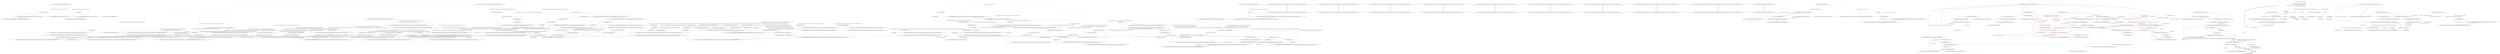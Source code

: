 digraph  {
n146 [label="Ninject.Tests.Integration.CircularDependenciesTests.CircularDependenciesContext", span=""];
n147 [label="Ninject.Tests.Integration.CircularDependenciesTests.WhenDependenciesHaveTwoWayCircularReferenceBetweenConstructors", span=""];
n148 [label="Ninject.Tests.Integration.CircularDependenciesTests.WhenDependenciesHaveTwoWayCircularReferenceBetweenProperties", span=""];
n149 [label="Ninject.Tests.Integration.CircularDependenciesTests.WhenDependenciesHaveThreeWayCircularReferenceBetweenConstructors", span=""];
n150 [label="Ninject.Tests.Integration.CircularDependenciesTests.WhenDependenciesHaveThreeWayCircularReferenceBetweenProperties", span=""];
n151 [label="Ninject.Tests.Integration.CircularDependenciesTests.WhenDependenciesHaveOpenGenericCircularReferenceBetweenConstructors", span=""];
n152 [label="Ninject.Tests.Integration.CircularDependenciesTests.WhenDependenciesHaveTwoWayCircularReferenceBetweenConstructorAndProperty", span=""];
n153 [label="Ninject.Tests.Integration.CircularDependenciesTests.TwoWayConstructorPropertyFoo", span=""];
n0 [cluster="Ninject.Tests.Integration.CircularDependenciesTests.CircularDependenciesContext.CircularDependenciesContext()", label="Entry Ninject.Tests.Integration.CircularDependenciesTests.CircularDependenciesContext.CircularDependenciesContext()", span="15-15"];
n1 [cluster="Ninject.Tests.Integration.CircularDependenciesTests.CircularDependenciesContext.CircularDependenciesContext()", label="this.kernel = new StandardKernel()", span="17-17"];
n2 [cluster="Ninject.Tests.Integration.CircularDependenciesTests.CircularDependenciesContext.CircularDependenciesContext()", label="Exit Ninject.Tests.Integration.CircularDependenciesTests.CircularDependenciesContext.CircularDependenciesContext()", span="15-15"];
n3 [cluster="Ninject.StandardKernel.StandardKernel(params Ninject.Modules.INinjectModule[])", label="Entry Ninject.StandardKernel.StandardKernel(params Ninject.Modules.INinjectModule[])", span="30-30"];
n4 [cluster="Ninject.Tests.Integration.CircularDependenciesTests.CircularDependenciesContext.Dispose()", label="Entry Ninject.Tests.Integration.CircularDependenciesTests.CircularDependenciesContext.Dispose()", span="20-20"];
n5 [cluster="Ninject.Tests.Integration.CircularDependenciesTests.CircularDependenciesContext.Dispose()", label="this.kernel.Dispose()", span="22-22"];
n6 [cluster="Ninject.Tests.Integration.CircularDependenciesTests.CircularDependenciesContext.Dispose()", label="Exit Ninject.Tests.Integration.CircularDependenciesTests.CircularDependenciesContext.Dispose()", span="20-20"];
n7 [cluster="Ninject.Infrastructure.Disposal.DisposableObject.Dispose()", label="Entry Ninject.Infrastructure.Disposal.DisposableObject.Dispose()", span="38-38"];
n8 [cluster="Ninject.Tests.Integration.CircularDependenciesTests.WhenDependenciesHaveTwoWayCircularReferenceBetweenConstructors.WhenDependenciesHaveTwoWayCircularReferenceBetweenConstructors()", label="Entry Ninject.Tests.Integration.CircularDependenciesTests.WhenDependenciesHaveTwoWayCircularReferenceBetweenConstructors.WhenDependenciesHaveTwoWayCircularReferenceBetweenConstructors()", span="28-28"];
n9 [cluster="Ninject.Tests.Integration.CircularDependenciesTests.WhenDependenciesHaveTwoWayCircularReferenceBetweenConstructors.WhenDependenciesHaveTwoWayCircularReferenceBetweenConstructors()", label="kernel.Bind<TwoWayConstructorFoo>().ToSelf().InSingletonScope()", span="30-30"];
n10 [cluster="Ninject.Tests.Integration.CircularDependenciesTests.WhenDependenciesHaveTwoWayCircularReferenceBetweenConstructors.WhenDependenciesHaveTwoWayCircularReferenceBetweenConstructors()", label="kernel.Bind<TwoWayConstructorBar>().ToSelf().InSingletonScope()", span="31-31"];
n12 [cluster="Ninject.Syntax.BindingRoot.Bind<T>()", label="Entry Ninject.Syntax.BindingRoot.Bind<T>()", span="34-34"];
n13 [cluster="Ninject.Syntax.IBindingToSyntax<T1>.ToSelf()", label="Entry Ninject.Syntax.IBindingToSyntax<T1>.ToSelf()", span="24-24"];
n14 [cluster="Ninject.Syntax.IBindingInSyntax<T>.InSingletonScope()", label="Entry Ninject.Syntax.IBindingInSyntax<T>.InSingletonScope()", span="25-25"];
n11 [cluster="Ninject.Tests.Integration.CircularDependenciesTests.WhenDependenciesHaveTwoWayCircularReferenceBetweenConstructors.WhenDependenciesHaveTwoWayCircularReferenceBetweenConstructors()", label="Exit Ninject.Tests.Integration.CircularDependenciesTests.WhenDependenciesHaveTwoWayCircularReferenceBetweenConstructors.WhenDependenciesHaveTwoWayCircularReferenceBetweenConstructors()", span="28-28"];
n15 [cluster="Ninject.Tests.Integration.CircularDependenciesTests.WhenDependenciesHaveTwoWayCircularReferenceBetweenConstructors.DoesNotThrowExceptionIfHookIsCreated()", label="Entry Ninject.Tests.Integration.CircularDependenciesTests.WhenDependenciesHaveTwoWayCircularReferenceBetweenConstructors.DoesNotThrowExceptionIfHookIsCreated()", span="35-35"];
n16 [cluster="Ninject.Tests.Integration.CircularDependenciesTests.WhenDependenciesHaveTwoWayCircularReferenceBetweenConstructors.DoesNotThrowExceptionIfHookIsCreated()", label="var request = new Request(typeof(TwoWayConstructorFoo), null, Enumerable.Empty<IParameter>(), null, false, false)", span="37-37"];
n17 [cluster="Ninject.Tests.Integration.CircularDependenciesTests.WhenDependenciesHaveTwoWayCircularReferenceBetweenConstructors.DoesNotThrowExceptionIfHookIsCreated()", label="kernel.Resolve(request)", span="38-38"];
n19 [cluster="Ninject.Activation.Request.Request(System.Type, System.Func<Ninject.Planning.Bindings.IBindingMetadata, bool>, System.Collections.Generic.IEnumerable<Ninject.Parameters.IParameter>, System.Func<object>, bool, bool)", label="Entry Ninject.Activation.Request.Request(System.Type, System.Func<Ninject.Planning.Bindings.IBindingMetadata, bool>, System.Collections.Generic.IEnumerable<Ninject.Parameters.IParameter>, System.Func<object>, bool, bool)", span="32-32"];
n20 [cluster="System.Linq.Enumerable.Empty<TResult>()", label="Entry System.Linq.Enumerable.Empty<TResult>()", span="0-0"];
n18 [cluster="Ninject.Tests.Integration.CircularDependenciesTests.WhenDependenciesHaveTwoWayCircularReferenceBetweenConstructors.DoesNotThrowExceptionIfHookIsCreated()", label="Exit Ninject.Tests.Integration.CircularDependenciesTests.WhenDependenciesHaveTwoWayCircularReferenceBetweenConstructors.DoesNotThrowExceptionIfHookIsCreated()", span="35-35"];
n21 [cluster="Ninject.KernelBase.Resolve(Ninject.Activation.IRequest)", label="Entry Ninject.KernelBase.Resolve(Ninject.Activation.IRequest)", span="338-338"];
n22 [cluster="Ninject.Tests.Integration.CircularDependenciesTests.WhenDependenciesHaveTwoWayCircularReferenceBetweenConstructors.ThrowsActivationExceptionWhenHookIsResolved()", label="Entry Ninject.Tests.Integration.CircularDependenciesTests.WhenDependenciesHaveTwoWayCircularReferenceBetweenConstructors.ThrowsActivationExceptionWhenHookIsResolved()", span="42-42"];
n23 [cluster="Ninject.Tests.Integration.CircularDependenciesTests.WhenDependenciesHaveTwoWayCircularReferenceBetweenConstructors.ThrowsActivationExceptionWhenHookIsResolved()", label="Assert.Throws<ActivationException>(() => kernel.Get<TwoWayConstructorFoo>())", span="44-44"];
n24 [cluster="Ninject.Tests.Integration.CircularDependenciesTests.WhenDependenciesHaveTwoWayCircularReferenceBetweenConstructors.ThrowsActivationExceptionWhenHookIsResolved()", label="Exit Ninject.Tests.Integration.CircularDependenciesTests.WhenDependenciesHaveTwoWayCircularReferenceBetweenConstructors.ThrowsActivationExceptionWhenHookIsResolved()", span="42-42"];
n25 [cluster="Unk.>", label="Entry Unk.>", span=""];
n26 [cluster="lambda expression", label="Entry lambda expression", span="44-44"];
n27 [cluster="lambda expression", label="kernel.Get<TwoWayConstructorFoo>()", span="44-44"];
n28 [cluster="lambda expression", label="Exit lambda expression", span="44-44"];
n29 [cluster="Ninject.Syntax.IResolutionRoot.Get<T>(params Ninject.Parameters.IParameter[])", label="Entry Ninject.Syntax.IResolutionRoot.Get<T>(params Ninject.Parameters.IParameter[])", span="31-31"];
n30 [cluster="Ninject.Tests.Integration.CircularDependenciesTests.WhenDependenciesHaveTwoWayCircularReferenceBetweenProperties.WhenDependenciesHaveTwoWayCircularReferenceBetweenProperties()", label="Entry Ninject.Tests.Integration.CircularDependenciesTests.WhenDependenciesHaveTwoWayCircularReferenceBetweenProperties.WhenDependenciesHaveTwoWayCircularReferenceBetweenProperties()", span="50-50"];
n31 [cluster="Ninject.Tests.Integration.CircularDependenciesTests.WhenDependenciesHaveTwoWayCircularReferenceBetweenProperties.WhenDependenciesHaveTwoWayCircularReferenceBetweenProperties()", label="kernel.Bind<TwoWayPropertyFoo>().ToSelf().InSingletonScope()", span="52-52"];
n32 [cluster="Ninject.Tests.Integration.CircularDependenciesTests.WhenDependenciesHaveTwoWayCircularReferenceBetweenProperties.WhenDependenciesHaveTwoWayCircularReferenceBetweenProperties()", label="kernel.Bind<TwoWayPropertyBar>().ToSelf().InSingletonScope()", span="53-53"];
n33 [cluster="Ninject.Tests.Integration.CircularDependenciesTests.WhenDependenciesHaveTwoWayCircularReferenceBetweenProperties.WhenDependenciesHaveTwoWayCircularReferenceBetweenProperties()", label="Exit Ninject.Tests.Integration.CircularDependenciesTests.WhenDependenciesHaveTwoWayCircularReferenceBetweenProperties.WhenDependenciesHaveTwoWayCircularReferenceBetweenProperties()", span="50-50"];
n34 [cluster="Ninject.Tests.Integration.CircularDependenciesTests.WhenDependenciesHaveTwoWayCircularReferenceBetweenProperties.DoesNotThrowException()", label="Entry Ninject.Tests.Integration.CircularDependenciesTests.WhenDependenciesHaveTwoWayCircularReferenceBetweenProperties.DoesNotThrowException()", span="58-58"];
n35 [cluster="Ninject.Tests.Integration.CircularDependenciesTests.WhenDependenciesHaveTwoWayCircularReferenceBetweenProperties.DoesNotThrowException()", label="kernel.Get<TwoWayPropertyFoo>()", span="60-60"];
n36 [cluster="Ninject.Tests.Integration.CircularDependenciesTests.WhenDependenciesHaveTwoWayCircularReferenceBetweenProperties.DoesNotThrowException()", label="Exit Ninject.Tests.Integration.CircularDependenciesTests.WhenDependenciesHaveTwoWayCircularReferenceBetweenProperties.DoesNotThrowException()", span="58-58"];
n37 [cluster="Ninject.Tests.Integration.CircularDependenciesTests.WhenDependenciesHaveTwoWayCircularReferenceBetweenProperties.ScopeIsRespected()", label="Entry Ninject.Tests.Integration.CircularDependenciesTests.WhenDependenciesHaveTwoWayCircularReferenceBetweenProperties.ScopeIsRespected()", span="64-64"];
n38 [cluster="Ninject.Tests.Integration.CircularDependenciesTests.WhenDependenciesHaveTwoWayCircularReferenceBetweenProperties.ScopeIsRespected()", label="var foo = kernel.Get<TwoWayPropertyFoo>()", span="66-66"];
n39 [cluster="Ninject.Tests.Integration.CircularDependenciesTests.WhenDependenciesHaveTwoWayCircularReferenceBetweenProperties.ScopeIsRespected()", label="var bar = kernel.Get<TwoWayPropertyBar>()", span="67-67"];
n40 [cluster="Ninject.Tests.Integration.CircularDependenciesTests.WhenDependenciesHaveTwoWayCircularReferenceBetweenProperties.ScopeIsRespected()", label="foo.Bar.Should().BeSameAs(bar)", span="69-69"];
n41 [cluster="Ninject.Tests.Integration.CircularDependenciesTests.WhenDependenciesHaveTwoWayCircularReferenceBetweenProperties.ScopeIsRespected()", label="bar.Foo.Should().BeSameAs(foo)", span="70-70"];
n43 [cluster="Unk.Should", label="Entry Unk.Should", span=""];
n44 [cluster="Unk.BeSameAs", label="Entry Unk.BeSameAs", span=""];
n42 [cluster="Ninject.Tests.Integration.CircularDependenciesTests.WhenDependenciesHaveTwoWayCircularReferenceBetweenProperties.ScopeIsRespected()", label="Exit Ninject.Tests.Integration.CircularDependenciesTests.WhenDependenciesHaveTwoWayCircularReferenceBetweenProperties.ScopeIsRespected()", span="64-64"];
n45 [cluster="Ninject.Tests.Integration.CircularDependenciesTests.WhenDependenciesHaveThreeWayCircularReferenceBetweenConstructors.WhenDependenciesHaveThreeWayCircularReferenceBetweenConstructors()", label="Entry Ninject.Tests.Integration.CircularDependenciesTests.WhenDependenciesHaveThreeWayCircularReferenceBetweenConstructors.WhenDependenciesHaveThreeWayCircularReferenceBetweenConstructors()", span="76-76"];
n46 [cluster="Ninject.Tests.Integration.CircularDependenciesTests.WhenDependenciesHaveThreeWayCircularReferenceBetweenConstructors.WhenDependenciesHaveThreeWayCircularReferenceBetweenConstructors()", label="kernel.Bind<ThreeWayConstructorFoo>().ToSelf().InSingletonScope()", span="78-78"];
n47 [cluster="Ninject.Tests.Integration.CircularDependenciesTests.WhenDependenciesHaveThreeWayCircularReferenceBetweenConstructors.WhenDependenciesHaveThreeWayCircularReferenceBetweenConstructors()", label="kernel.Bind<ThreeWayConstructorBar>().ToSelf().InSingletonScope()", span="79-79"];
n48 [cluster="Ninject.Tests.Integration.CircularDependenciesTests.WhenDependenciesHaveThreeWayCircularReferenceBetweenConstructors.WhenDependenciesHaveThreeWayCircularReferenceBetweenConstructors()", label="kernel.Bind<ThreeWayConstructorBaz>().ToSelf().InSingletonScope()", span="80-80"];
n49 [cluster="Ninject.Tests.Integration.CircularDependenciesTests.WhenDependenciesHaveThreeWayCircularReferenceBetweenConstructors.WhenDependenciesHaveThreeWayCircularReferenceBetweenConstructors()", label="Exit Ninject.Tests.Integration.CircularDependenciesTests.WhenDependenciesHaveThreeWayCircularReferenceBetweenConstructors.WhenDependenciesHaveThreeWayCircularReferenceBetweenConstructors()", span="76-76"];
n50 [cluster="Ninject.Tests.Integration.CircularDependenciesTests.WhenDependenciesHaveThreeWayCircularReferenceBetweenConstructors.DoesNotThrowExceptionIfHookIsCreated()", label="Entry Ninject.Tests.Integration.CircularDependenciesTests.WhenDependenciesHaveThreeWayCircularReferenceBetweenConstructors.DoesNotThrowExceptionIfHookIsCreated()", span="84-84"];
n51 [cluster="Ninject.Tests.Integration.CircularDependenciesTests.WhenDependenciesHaveThreeWayCircularReferenceBetweenConstructors.DoesNotThrowExceptionIfHookIsCreated()", label="var request = new Request(typeof(ThreeWayConstructorFoo), null, Enumerable.Empty<IParameter>(), null, false, false)", span="86-86"];
n52 [cluster="Ninject.Tests.Integration.CircularDependenciesTests.WhenDependenciesHaveThreeWayCircularReferenceBetweenConstructors.DoesNotThrowExceptionIfHookIsCreated()", label="kernel.Resolve(request)", span="88-88"];
n53 [cluster="Ninject.Tests.Integration.CircularDependenciesTests.WhenDependenciesHaveThreeWayCircularReferenceBetweenConstructors.DoesNotThrowExceptionIfHookIsCreated()", label="Exit Ninject.Tests.Integration.CircularDependenciesTests.WhenDependenciesHaveThreeWayCircularReferenceBetweenConstructors.DoesNotThrowExceptionIfHookIsCreated()", span="84-84"];
n54 [cluster="Ninject.Tests.Integration.CircularDependenciesTests.WhenDependenciesHaveThreeWayCircularReferenceBetweenConstructors.ThrowsActivationExceptionWhenHookIsResolved()", label="Entry Ninject.Tests.Integration.CircularDependenciesTests.WhenDependenciesHaveThreeWayCircularReferenceBetweenConstructors.ThrowsActivationExceptionWhenHookIsResolved()", span="92-92"];
n55 [cluster="Ninject.Tests.Integration.CircularDependenciesTests.WhenDependenciesHaveThreeWayCircularReferenceBetweenConstructors.ThrowsActivationExceptionWhenHookIsResolved()", label="Assert.Throws<ActivationException>(() => kernel.Get<ThreeWayConstructorFoo>())", span="94-94"];
n56 [cluster="Ninject.Tests.Integration.CircularDependenciesTests.WhenDependenciesHaveThreeWayCircularReferenceBetweenConstructors.ThrowsActivationExceptionWhenHookIsResolved()", label="Exit Ninject.Tests.Integration.CircularDependenciesTests.WhenDependenciesHaveThreeWayCircularReferenceBetweenConstructors.ThrowsActivationExceptionWhenHookIsResolved()", span="92-92"];
n57 [cluster="lambda expression", label="Entry lambda expression", span="94-94"];
n58 [cluster="lambda expression", label="kernel.Get<ThreeWayConstructorFoo>()", span="94-94"];
n59 [cluster="lambda expression", label="Exit lambda expression", span="94-94"];
n60 [cluster="Ninject.Tests.Integration.CircularDependenciesTests.WhenDependenciesHaveThreeWayCircularReferenceBetweenProperties.WhenDependenciesHaveThreeWayCircularReferenceBetweenProperties()", label="Entry Ninject.Tests.Integration.CircularDependenciesTests.WhenDependenciesHaveThreeWayCircularReferenceBetweenProperties.WhenDependenciesHaveThreeWayCircularReferenceBetweenProperties()", span="100-100"];
n61 [cluster="Ninject.Tests.Integration.CircularDependenciesTests.WhenDependenciesHaveThreeWayCircularReferenceBetweenProperties.WhenDependenciesHaveThreeWayCircularReferenceBetweenProperties()", label="kernel.Bind<ThreeWayPropertyFoo>().ToSelf().InSingletonScope()", span="102-102"];
n62 [cluster="Ninject.Tests.Integration.CircularDependenciesTests.WhenDependenciesHaveThreeWayCircularReferenceBetweenProperties.WhenDependenciesHaveThreeWayCircularReferenceBetweenProperties()", label="kernel.Bind<ThreeWayPropertyBar>().ToSelf().InSingletonScope()", span="103-103"];
n63 [cluster="Ninject.Tests.Integration.CircularDependenciesTests.WhenDependenciesHaveThreeWayCircularReferenceBetweenProperties.WhenDependenciesHaveThreeWayCircularReferenceBetweenProperties()", label="kernel.Bind<ThreeWayPropertyBaz>().ToSelf().InSingletonScope()", span="104-104"];
n64 [cluster="Ninject.Tests.Integration.CircularDependenciesTests.WhenDependenciesHaveThreeWayCircularReferenceBetweenProperties.WhenDependenciesHaveThreeWayCircularReferenceBetweenProperties()", label="Exit Ninject.Tests.Integration.CircularDependenciesTests.WhenDependenciesHaveThreeWayCircularReferenceBetweenProperties.WhenDependenciesHaveThreeWayCircularReferenceBetweenProperties()", span="100-100"];
n65 [cluster="Ninject.Tests.Integration.CircularDependenciesTests.WhenDependenciesHaveThreeWayCircularReferenceBetweenProperties.DoesNotThrowException()", label="Entry Ninject.Tests.Integration.CircularDependenciesTests.WhenDependenciesHaveThreeWayCircularReferenceBetweenProperties.DoesNotThrowException()", span="108-108"];
n66 [cluster="Ninject.Tests.Integration.CircularDependenciesTests.WhenDependenciesHaveThreeWayCircularReferenceBetweenProperties.DoesNotThrowException()", label="kernel.Get<ThreeWayPropertyFoo>()", span="110-110"];
n67 [cluster="Ninject.Tests.Integration.CircularDependenciesTests.WhenDependenciesHaveThreeWayCircularReferenceBetweenProperties.DoesNotThrowException()", label="Exit Ninject.Tests.Integration.CircularDependenciesTests.WhenDependenciesHaveThreeWayCircularReferenceBetweenProperties.DoesNotThrowException()", span="108-108"];
n68 [cluster="Ninject.Tests.Integration.CircularDependenciesTests.WhenDependenciesHaveThreeWayCircularReferenceBetweenProperties.ScopeIsRespected()", label="Entry Ninject.Tests.Integration.CircularDependenciesTests.WhenDependenciesHaveThreeWayCircularReferenceBetweenProperties.ScopeIsRespected()", span="114-114"];
n69 [cluster="Ninject.Tests.Integration.CircularDependenciesTests.WhenDependenciesHaveThreeWayCircularReferenceBetweenProperties.ScopeIsRespected()", label="var foo = kernel.Get<ThreeWayPropertyFoo>()", span="116-116"];
n70 [cluster="Ninject.Tests.Integration.CircularDependenciesTests.WhenDependenciesHaveThreeWayCircularReferenceBetweenProperties.ScopeIsRespected()", label="var bar = kernel.Get<ThreeWayPropertyBar>()", span="117-117"];
n72 [cluster="Ninject.Tests.Integration.CircularDependenciesTests.WhenDependenciesHaveThreeWayCircularReferenceBetweenProperties.ScopeIsRespected()", label="foo.Bar.Should().BeSameAs(bar)", span="120-120"];
n74 [cluster="Ninject.Tests.Integration.CircularDependenciesTests.WhenDependenciesHaveThreeWayCircularReferenceBetweenProperties.ScopeIsRespected()", label="baz.Foo.Should().BeSameAs(foo)", span="122-122"];
n71 [cluster="Ninject.Tests.Integration.CircularDependenciesTests.WhenDependenciesHaveThreeWayCircularReferenceBetweenProperties.ScopeIsRespected()", label="var baz = kernel.Get<ThreeWayPropertyBaz>()", span="118-118"];
n73 [cluster="Ninject.Tests.Integration.CircularDependenciesTests.WhenDependenciesHaveThreeWayCircularReferenceBetweenProperties.ScopeIsRespected()", label="bar.Baz.Should().BeSameAs(baz)", span="121-121"];
n75 [cluster="Ninject.Tests.Integration.CircularDependenciesTests.WhenDependenciesHaveThreeWayCircularReferenceBetweenProperties.ScopeIsRespected()", label="Exit Ninject.Tests.Integration.CircularDependenciesTests.WhenDependenciesHaveThreeWayCircularReferenceBetweenProperties.ScopeIsRespected()", span="114-114"];
n76 [cluster="Ninject.Tests.Integration.CircularDependenciesTests.WhenDependenciesHaveOpenGenericCircularReferenceBetweenConstructors.WhenDependenciesHaveOpenGenericCircularReferenceBetweenConstructors()", label="Entry Ninject.Tests.Integration.CircularDependenciesTests.WhenDependenciesHaveOpenGenericCircularReferenceBetweenConstructors.WhenDependenciesHaveOpenGenericCircularReferenceBetweenConstructors()", span="128-128"];
n77 [cluster="Ninject.Tests.Integration.CircularDependenciesTests.WhenDependenciesHaveOpenGenericCircularReferenceBetweenConstructors.WhenDependenciesHaveOpenGenericCircularReferenceBetweenConstructors()", label="kernel.Bind(typeof(IOptions<>)).To(typeof(OptionsManager<>))", span="130-130"];
n78 [cluster="Ninject.Tests.Integration.CircularDependenciesTests.WhenDependenciesHaveOpenGenericCircularReferenceBetweenConstructors.WhenDependenciesHaveOpenGenericCircularReferenceBetweenConstructors()", label="kernel.Bind<IConfigureOptions<ClassA>>().To<ConfigureA1>()", span="132-132"];
n83 [cluster="Ninject.Syntax.BindingRoot.Bind(params System.Type[])", label="Entry Ninject.Syntax.BindingRoot.Bind(params System.Type[])", span="103-103"];
n84 [cluster="Ninject.Syntax.IBindingToSyntax<T1>.To(System.Type)", label="Entry Ninject.Syntax.IBindingToSyntax<T1>.To(System.Type)", span="39-39"];
n79 [cluster="Ninject.Tests.Integration.CircularDependenciesTests.WhenDependenciesHaveOpenGenericCircularReferenceBetweenConstructors.WhenDependenciesHaveOpenGenericCircularReferenceBetweenConstructors()", label="kernel.Bind<IConfigureOptions<ClassB>>().To<ConfigureB1>()", span="133-133"];
n85 [cluster="Ninject.Syntax.IBindingToSyntax<T1>.To<TImplementation>()", label="Entry Ninject.Syntax.IBindingToSyntax<T1>.To<TImplementation>()", span="31-31"];
n80 [cluster="Ninject.Tests.Integration.CircularDependenciesTests.WhenDependenciesHaveOpenGenericCircularReferenceBetweenConstructors.WhenDependenciesHaveOpenGenericCircularReferenceBetweenConstructors()", label="kernel.Bind<IConfigureOptions<ClassC>>().To<HasCircularDependency1>()", span="134-134"];
n81 [cluster="Ninject.Tests.Integration.CircularDependenciesTests.WhenDependenciesHaveOpenGenericCircularReferenceBetweenConstructors.WhenDependenciesHaveOpenGenericCircularReferenceBetweenConstructors()", label="kernel.Bind<IConfigureOptions<ClassD>>().To<HasCircularDependency2>()", span="135-135"];
n82 [cluster="Ninject.Tests.Integration.CircularDependenciesTests.WhenDependenciesHaveOpenGenericCircularReferenceBetweenConstructors.WhenDependenciesHaveOpenGenericCircularReferenceBetweenConstructors()", label="Exit Ninject.Tests.Integration.CircularDependenciesTests.WhenDependenciesHaveOpenGenericCircularReferenceBetweenConstructors.WhenDependenciesHaveOpenGenericCircularReferenceBetweenConstructors()", span="128-128"];
n86 [cluster="Ninject.Tests.Integration.CircularDependenciesTests.WhenDependenciesHaveOpenGenericCircularReferenceBetweenConstructors.DoesNotThrowException()", label="Entry Ninject.Tests.Integration.CircularDependenciesTests.WhenDependenciesHaveOpenGenericCircularReferenceBetweenConstructors.DoesNotThrowException()", span="140-140"];
n87 [cluster="Ninject.Tests.Integration.CircularDependenciesTests.WhenDependenciesHaveOpenGenericCircularReferenceBetweenConstructors.DoesNotThrowException()", label="kernel.Get<IOptions<ClassA>>()", span="142-142"];
n88 [cluster="Ninject.Tests.Integration.CircularDependenciesTests.WhenDependenciesHaveOpenGenericCircularReferenceBetweenConstructors.DoesNotThrowException()", label="Exit Ninject.Tests.Integration.CircularDependenciesTests.WhenDependenciesHaveOpenGenericCircularReferenceBetweenConstructors.DoesNotThrowException()", span="140-140"];
n89 [cluster="Ninject.Tests.Integration.CircularDependenciesTests.WhenDependenciesHaveOpenGenericCircularReferenceBetweenConstructors.DoesNotThrowException2()", label="Entry Ninject.Tests.Integration.CircularDependenciesTests.WhenDependenciesHaveOpenGenericCircularReferenceBetweenConstructors.DoesNotThrowException2()", span="147-147"];
n90 [cluster="Ninject.Tests.Integration.CircularDependenciesTests.WhenDependenciesHaveOpenGenericCircularReferenceBetweenConstructors.DoesNotThrowException2()", label="var o = kernel.Get<HasOptionsPropertyInjected>()", span="149-149"];
n91 [cluster="Ninject.Tests.Integration.CircularDependenciesTests.WhenDependenciesHaveOpenGenericCircularReferenceBetweenConstructors.DoesNotThrowException2()", label="Exit Ninject.Tests.Integration.CircularDependenciesTests.WhenDependenciesHaveOpenGenericCircularReferenceBetweenConstructors.DoesNotThrowException2()", span="147-147"];
n92 [cluster="Ninject.Tests.Integration.CircularDependenciesTests.WhenDependenciesHaveOpenGenericCircularReferenceBetweenConstructors.DetectsCyclicDependenciesInPropertySetter()", label="Entry Ninject.Tests.Integration.CircularDependenciesTests.WhenDependenciesHaveOpenGenericCircularReferenceBetweenConstructors.DetectsCyclicDependenciesInPropertySetter()", span="154-154"];
n93 [cluster="Ninject.Tests.Integration.CircularDependenciesTests.WhenDependenciesHaveOpenGenericCircularReferenceBetweenConstructors.DetectsCyclicDependenciesInPropertySetter()", label="Action act = () => kernel.Get<IOptions<ClassC>>()", span="156-156"];
n94 [cluster="Ninject.Tests.Integration.CircularDependenciesTests.WhenDependenciesHaveOpenGenericCircularReferenceBetweenConstructors.DetectsCyclicDependenciesInPropertySetter()", label="act.ShouldThrow<ActivationException>()", span="158-158"];
n95 [cluster="Ninject.Tests.Integration.CircularDependenciesTests.WhenDependenciesHaveOpenGenericCircularReferenceBetweenConstructors.DetectsCyclicDependenciesInPropertySetter()", label="Exit Ninject.Tests.Integration.CircularDependenciesTests.WhenDependenciesHaveOpenGenericCircularReferenceBetweenConstructors.DetectsCyclicDependenciesInPropertySetter()", span="154-154"];
n96 [cluster="lambda expression", label="Entry lambda expression", span="156-156"];
n97 [cluster="lambda expression", label="kernel.Get<IOptions<ClassC>>()", span="156-156"];
n98 [cluster="lambda expression", label="Exit lambda expression", span="156-156"];
n99 [cluster="Ninject.Tests.Integration.CircularDependenciesTests.WhenDependenciesHaveOpenGenericCircularReferenceBetweenConstructors.DetectsCyclicDependenciesForGenericServiceRegisteredViaOpenGenericType2()", label="Entry Ninject.Tests.Integration.CircularDependenciesTests.WhenDependenciesHaveOpenGenericCircularReferenceBetweenConstructors.DetectsCyclicDependenciesForGenericServiceRegisteredViaOpenGenericType2()", span="162-162"];
n100 [cluster="Ninject.Tests.Integration.CircularDependenciesTests.WhenDependenciesHaveOpenGenericCircularReferenceBetweenConstructors.DetectsCyclicDependenciesForGenericServiceRegisteredViaOpenGenericType2()", label="kernel.Bind(typeof(IGeneric<>)).To(typeof(GenericServiceWithGenericConstructor<>))", span="164-164"];
n101 [cluster="Ninject.Tests.Integration.CircularDependenciesTests.WhenDependenciesHaveOpenGenericCircularReferenceBetweenConstructors.DetectsCyclicDependenciesForGenericServiceRegisteredViaOpenGenericType2()", label="Action act = () => kernel.Get<IGeneric<int>>()", span="166-166"];
n102 [cluster="Ninject.Tests.Integration.CircularDependenciesTests.WhenDependenciesHaveOpenGenericCircularReferenceBetweenConstructors.DetectsCyclicDependenciesForGenericServiceRegisteredViaOpenGenericType2()", label="act.ShouldThrow<ActivationException>()", span="168-168"];
n103 [cluster="Ninject.Tests.Integration.CircularDependenciesTests.WhenDependenciesHaveOpenGenericCircularReferenceBetweenConstructors.DetectsCyclicDependenciesForGenericServiceRegisteredViaOpenGenericType2()", label="Exit Ninject.Tests.Integration.CircularDependenciesTests.WhenDependenciesHaveOpenGenericCircularReferenceBetweenConstructors.DetectsCyclicDependenciesForGenericServiceRegisteredViaOpenGenericType2()", span="162-162"];
n104 [cluster="lambda expression", label="Entry lambda expression", span="166-166"];
n105 [cluster="lambda expression", label="kernel.Get<IGeneric<int>>()", span="166-166"];
n106 [cluster="lambda expression", label="Exit lambda expression", span="166-166"];
n107 [cluster="Ninject.Tests.Integration.CircularDependenciesTests.WhenDependenciesHaveTwoWayCircularReferenceBetweenConstructorAndProperty.WhenDependenciesHaveTwoWayCircularReferenceBetweenConstructorAndProperty()", label="Entry Ninject.Tests.Integration.CircularDependenciesTests.WhenDependenciesHaveTwoWayCircularReferenceBetweenConstructorAndProperty.WhenDependenciesHaveTwoWayCircularReferenceBetweenConstructorAndProperty()", span="175-175"];
n108 [cluster="Ninject.Tests.Integration.CircularDependenciesTests.WhenDependenciesHaveTwoWayCircularReferenceBetweenConstructorAndProperty.WhenDependenciesHaveTwoWayCircularReferenceBetweenConstructorAndProperty()", label="kernel.Bind<TwoWayConstructorPropertyFoo>().ToSelf().InSingletonScope()", span="177-177"];
n109 [cluster="Ninject.Tests.Integration.CircularDependenciesTests.WhenDependenciesHaveTwoWayCircularReferenceBetweenConstructorAndProperty.WhenDependenciesHaveTwoWayCircularReferenceBetweenConstructorAndProperty()", label="kernel.Bind<TwoWayConstructorPropertyBar>().ToSelf().InSingletonScope()", span="178-178"];
n110 [cluster="Ninject.Tests.Integration.CircularDependenciesTests.WhenDependenciesHaveTwoWayCircularReferenceBetweenConstructorAndProperty.WhenDependenciesHaveTwoWayCircularReferenceBetweenConstructorAndProperty()", label="Exit Ninject.Tests.Integration.CircularDependenciesTests.WhenDependenciesHaveTwoWayCircularReferenceBetweenConstructorAndProperty.WhenDependenciesHaveTwoWayCircularReferenceBetweenConstructorAndProperty()", span="175-175"];
n111 [cluster="Ninject.Tests.Integration.CircularDependenciesTests.WhenDependenciesHaveTwoWayCircularReferenceBetweenConstructorAndProperty.ThrowsActivationExceptionWhenHookIsResolved()", label="Entry Ninject.Tests.Integration.CircularDependenciesTests.WhenDependenciesHaveTwoWayCircularReferenceBetweenConstructorAndProperty.ThrowsActivationExceptionWhenHookIsResolved()", span="182-182"];
n112 [cluster="Ninject.Tests.Integration.CircularDependenciesTests.WhenDependenciesHaveTwoWayCircularReferenceBetweenConstructorAndProperty.ThrowsActivationExceptionWhenHookIsResolved()", label="Assert.Throws<ActivationException>(() => kernel.Get<TwoWayConstructorPropertyFoo>())", span="184-184"];
n113 [cluster="Ninject.Tests.Integration.CircularDependenciesTests.WhenDependenciesHaveTwoWayCircularReferenceBetweenConstructorAndProperty.ThrowsActivationExceptionWhenHookIsResolved()", label="Exit Ninject.Tests.Integration.CircularDependenciesTests.WhenDependenciesHaveTwoWayCircularReferenceBetweenConstructorAndProperty.ThrowsActivationExceptionWhenHookIsResolved()", span="182-182"];
n114 [cluster="lambda expression", label="Entry lambda expression", span="184-184"];
n115 [cluster="lambda expression", label="kernel.Get<TwoWayConstructorPropertyFoo>()", span="184-184"];
n116 [cluster="lambda expression", label="Exit lambda expression", span="184-184"];
n117 [cluster="Ninject.Tests.Integration.CircularDependenciesTests.WhenDependenciesHaveTwoWayCircularReferenceBetweenConstructorAndProperty.DoesNotThrowException()", label="Entry Ninject.Tests.Integration.CircularDependenciesTests.WhenDependenciesHaveTwoWayCircularReferenceBetweenConstructorAndProperty.DoesNotThrowException()", span="188-188"];
n118 [cluster="Ninject.Tests.Integration.CircularDependenciesTests.WhenDependenciesHaveTwoWayCircularReferenceBetweenConstructorAndProperty.DoesNotThrowException()", label="kernel.Get<TwoWayConstructorPropertyBar>()", span="190-190"];
n119 [cluster="Ninject.Tests.Integration.CircularDependenciesTests.WhenDependenciesHaveTwoWayCircularReferenceBetweenConstructorAndProperty.DoesNotThrowException()", label="Exit Ninject.Tests.Integration.CircularDependenciesTests.WhenDependenciesHaveTwoWayCircularReferenceBetweenConstructorAndProperty.DoesNotThrowException()", span="188-188"];
n120 [cluster="Ninject.Tests.Integration.CircularDependenciesTests.WhenDependenciesHaveTwoWayCircularReferenceBetweenConstructorAndProperty.ScopeIsRespected()", label="Entry Ninject.Tests.Integration.CircularDependenciesTests.WhenDependenciesHaveTwoWayCircularReferenceBetweenConstructorAndProperty.ScopeIsRespected()", span="194-194"];
n121 [cluster="Ninject.Tests.Integration.CircularDependenciesTests.WhenDependenciesHaveTwoWayCircularReferenceBetweenConstructorAndProperty.ScopeIsRespected()", label="var bar = kernel.Get<TwoWayConstructorPropertyBar>()", span="196-196"];
n122 [cluster="Ninject.Tests.Integration.CircularDependenciesTests.WhenDependenciesHaveTwoWayCircularReferenceBetweenConstructorAndProperty.ScopeIsRespected()", label="var foo = kernel.Get<TwoWayConstructorPropertyFoo>()", span="197-197"];
n123 [cluster="Ninject.Tests.Integration.CircularDependenciesTests.WhenDependenciesHaveTwoWayCircularReferenceBetweenConstructorAndProperty.ScopeIsRespected()", label="bar.Foo.Should().BeSameAs(foo)", span="198-198"];
n124 [cluster="Ninject.Tests.Integration.CircularDependenciesTests.WhenDependenciesHaveTwoWayCircularReferenceBetweenConstructorAndProperty.ScopeIsRespected()", label="Exit Ninject.Tests.Integration.CircularDependenciesTests.WhenDependenciesHaveTwoWayCircularReferenceBetweenConstructorAndProperty.ScopeIsRespected()", span="194-194"];
n125 [cluster="Ninject.Tests.Integration.CircularDependenciesTests.TwoWayConstructorFoo.TwoWayConstructorFoo(Ninject.Tests.Integration.CircularDependenciesTests.TwoWayConstructorBar)", label="Entry Ninject.Tests.Integration.CircularDependenciesTests.TwoWayConstructorFoo.TwoWayConstructorFoo(Ninject.Tests.Integration.CircularDependenciesTests.TwoWayConstructorBar)", span="204-204"];
n126 [cluster="Ninject.Tests.Integration.CircularDependenciesTests.TwoWayConstructorFoo.TwoWayConstructorFoo(Ninject.Tests.Integration.CircularDependenciesTests.TwoWayConstructorBar)", label="Exit Ninject.Tests.Integration.CircularDependenciesTests.TwoWayConstructorFoo.TwoWayConstructorFoo(Ninject.Tests.Integration.CircularDependenciesTests.TwoWayConstructorBar)", span="204-204"];
n127 [cluster="Ninject.Tests.Integration.CircularDependenciesTests.TwoWayConstructorBar.TwoWayConstructorBar(Ninject.Tests.Integration.CircularDependenciesTests.TwoWayConstructorFoo)", label="Entry Ninject.Tests.Integration.CircularDependenciesTests.TwoWayConstructorBar.TwoWayConstructorBar(Ninject.Tests.Integration.CircularDependenciesTests.TwoWayConstructorFoo)", span="209-209"];
n128 [cluster="Ninject.Tests.Integration.CircularDependenciesTests.TwoWayConstructorBar.TwoWayConstructorBar(Ninject.Tests.Integration.CircularDependenciesTests.TwoWayConstructorFoo)", label="Exit Ninject.Tests.Integration.CircularDependenciesTests.TwoWayConstructorBar.TwoWayConstructorBar(Ninject.Tests.Integration.CircularDependenciesTests.TwoWayConstructorFoo)", span="209-209"];
n129 [cluster="Ninject.Tests.Integration.CircularDependenciesTests.TwoWayConstructorPropertyFoo.TwoWayConstructorPropertyFoo(Ninject.Tests.Integration.CircularDependenciesTests.TwoWayConstructorPropertyBar)", label="Entry Ninject.Tests.Integration.CircularDependenciesTests.TwoWayConstructorPropertyFoo.TwoWayConstructorPropertyFoo(Ninject.Tests.Integration.CircularDependenciesTests.TwoWayConstructorPropertyBar)", span="226-226"];
n130 [cluster="Ninject.Tests.Integration.CircularDependenciesTests.TwoWayConstructorPropertyFoo.TwoWayConstructorPropertyFoo(Ninject.Tests.Integration.CircularDependenciesTests.TwoWayConstructorPropertyBar)", label="this.Bar = bar", span="228-228"];
n131 [cluster="Ninject.Tests.Integration.CircularDependenciesTests.TwoWayConstructorPropertyFoo.TwoWayConstructorPropertyFoo(Ninject.Tests.Integration.CircularDependenciesTests.TwoWayConstructorPropertyBar)", label="Exit Ninject.Tests.Integration.CircularDependenciesTests.TwoWayConstructorPropertyFoo.TwoWayConstructorPropertyFoo(Ninject.Tests.Integration.CircularDependenciesTests.TwoWayConstructorPropertyBar)", span="226-226"];
n132 [cluster="Ninject.Tests.Integration.CircularDependenciesTests.ThreeWayConstructorFoo.ThreeWayConstructorFoo(Ninject.Tests.Integration.CircularDependenciesTests.ThreeWayConstructorBar)", label="Entry Ninject.Tests.Integration.CircularDependenciesTests.ThreeWayConstructorFoo.ThreeWayConstructorFoo(Ninject.Tests.Integration.CircularDependenciesTests.ThreeWayConstructorBar)", span="242-242"];
n133 [cluster="Ninject.Tests.Integration.CircularDependenciesTests.ThreeWayConstructorFoo.ThreeWayConstructorFoo(Ninject.Tests.Integration.CircularDependenciesTests.ThreeWayConstructorBar)", label="Exit Ninject.Tests.Integration.CircularDependenciesTests.ThreeWayConstructorFoo.ThreeWayConstructorFoo(Ninject.Tests.Integration.CircularDependenciesTests.ThreeWayConstructorBar)", span="242-242"];
n134 [cluster="Ninject.Tests.Integration.CircularDependenciesTests.ThreeWayConstructorBar.ThreeWayConstructorBar(Ninject.Tests.Integration.CircularDependenciesTests.ThreeWayConstructorBaz)", label="Entry Ninject.Tests.Integration.CircularDependenciesTests.ThreeWayConstructorBar.ThreeWayConstructorBar(Ninject.Tests.Integration.CircularDependenciesTests.ThreeWayConstructorBaz)", span="247-247"];
n135 [cluster="Ninject.Tests.Integration.CircularDependenciesTests.ThreeWayConstructorBar.ThreeWayConstructorBar(Ninject.Tests.Integration.CircularDependenciesTests.ThreeWayConstructorBaz)", label="Exit Ninject.Tests.Integration.CircularDependenciesTests.ThreeWayConstructorBar.ThreeWayConstructorBar(Ninject.Tests.Integration.CircularDependenciesTests.ThreeWayConstructorBaz)", span="247-247"];
n136 [cluster="Ninject.Tests.Integration.CircularDependenciesTests.ThreeWayConstructorBaz.ThreeWayConstructorBaz(Ninject.Tests.Integration.CircularDependenciesTests.TwoWayConstructorFoo)", label="Entry Ninject.Tests.Integration.CircularDependenciesTests.ThreeWayConstructorBaz.ThreeWayConstructorBaz(Ninject.Tests.Integration.CircularDependenciesTests.TwoWayConstructorFoo)", span="252-252"];
n137 [cluster="Ninject.Tests.Integration.CircularDependenciesTests.ThreeWayConstructorBaz.ThreeWayConstructorBaz(Ninject.Tests.Integration.CircularDependenciesTests.TwoWayConstructorFoo)", label="Exit Ninject.Tests.Integration.CircularDependenciesTests.ThreeWayConstructorBaz.ThreeWayConstructorBaz(Ninject.Tests.Integration.CircularDependenciesTests.TwoWayConstructorFoo)", span="252-252"];
n138 [cluster="Ninject.Tests.Integration.CircularDependenciesTests.GenericServiceWithGenericConstructor<T>.GenericServiceWithGenericConstructor(Ninject.Tests.Integration.StandardKernelTests.IGeneric<T>)", label="Entry Ninject.Tests.Integration.CircularDependenciesTests.GenericServiceWithGenericConstructor<T>.GenericServiceWithGenericConstructor(Ninject.Tests.Integration.StandardKernelTests.IGeneric<T>)", span="275-275"];
n139 [cluster="Ninject.Tests.Integration.CircularDependenciesTests.GenericServiceWithGenericConstructor<T>.GenericServiceWithGenericConstructor(Ninject.Tests.Integration.StandardKernelTests.IGeneric<T>)", label="Exit Ninject.Tests.Integration.CircularDependenciesTests.GenericServiceWithGenericConstructor<T>.GenericServiceWithGenericConstructor(Ninject.Tests.Integration.StandardKernelTests.IGeneric<T>)", span="275-275"];
n140 [cluster="Ninject.Tests.Integration.CircularDependenciesTests.OptionsManager<T>.OptionsManager(Ninject.Tests.Integration.CircularDependenciesTests.IConfigureOptions<T>)", label="Entry Ninject.Tests.Integration.CircularDependenciesTests.OptionsManager<T>.OptionsManager(Ninject.Tests.Integration.CircularDependenciesTests.IConfigureOptions<T>)", span="286-286"];
n141 [cluster="Ninject.Tests.Integration.CircularDependenciesTests.OptionsManager<T>.OptionsManager(Ninject.Tests.Integration.CircularDependenciesTests.IConfigureOptions<T>)", label="Exit Ninject.Tests.Integration.CircularDependenciesTests.OptionsManager<T>.OptionsManager(Ninject.Tests.Integration.CircularDependenciesTests.IConfigureOptions<T>)", span="286-286"];
n142 [cluster="Ninject.Tests.Integration.CircularDependenciesTests.ConfigureA1.ConfigureA1(Ninject.Tests.Integration.CircularDependenciesTests.IOptions<Ninject.Tests.Integration.CircularDependenciesTests.ClassB>)", label="Entry Ninject.Tests.Integration.CircularDependenciesTests.ConfigureA1.ConfigureA1(Ninject.Tests.Integration.CircularDependenciesTests.IOptions<Ninject.Tests.Integration.CircularDependenciesTests.ClassB>)", span="297-297"];
n143 [cluster="Ninject.Tests.Integration.CircularDependenciesTests.ConfigureA1.ConfigureA1(Ninject.Tests.Integration.CircularDependenciesTests.IOptions<Ninject.Tests.Integration.CircularDependenciesTests.ClassB>)", label="Exit Ninject.Tests.Integration.CircularDependenciesTests.ConfigureA1.ConfigureA1(Ninject.Tests.Integration.CircularDependenciesTests.IOptions<Ninject.Tests.Integration.CircularDependenciesTests.ClassB>)", span="297-297"];
n144 [cluster="Ninject.Tests.Integration.CircularDependenciesTests.HasCircularDependency2.HasCircularDependency2(Ninject.Tests.Integration.CircularDependenciesTests.IOptions<Ninject.Tests.Integration.CircularDependenciesTests.ClassC>)", label="Entry Ninject.Tests.Integration.CircularDependenciesTests.HasCircularDependency2.HasCircularDependency2(Ninject.Tests.Integration.CircularDependenciesTests.IOptions<Ninject.Tests.Integration.CircularDependenciesTests.ClassC>)", span="320-320"];
n145 [cluster="Ninject.Tests.Integration.CircularDependenciesTests.HasCircularDependency2.HasCircularDependency2(Ninject.Tests.Integration.CircularDependenciesTests.IOptions<Ninject.Tests.Integration.CircularDependenciesTests.ClassC>)", label="Exit Ninject.Tests.Integration.CircularDependenciesTests.HasCircularDependency2.HasCircularDependency2(Ninject.Tests.Integration.CircularDependenciesTests.IOptions<Ninject.Tests.Integration.CircularDependenciesTests.ClassC>)", span="320-320"];
d23 [cluster="Ninject.Tests.Integration.CircularDependenciesTests.WhenDependenciesHaveTwoWayCircularReferenceBetweenConstructors.ThrowsActivationExceptionWhenHookIsResolved()", color=green, community=0, label="22: Assert.Throws<ActivationException>(() => kernel.Get<TwoWayConstructorFoo>())", span="44-44"];
d27 [cluster="lambda expression", color=green, community=0, label="22: kernel.Get<TwoWayConstructorFoo>()", span="44-44"];
m0_0 [cluster="Ninject.Planning.Targets.PropertyTarget.PropertyTarget(System.Reflection.PropertyInfo)", file="Context.cs", label="Entry Ninject.Planning.Targets.PropertyTarget.PropertyTarget(System.Reflection.PropertyInfo)", span="52-52"];
m0_1 [cluster="Ninject.Planning.Targets.PropertyTarget.PropertyTarget(System.Reflection.PropertyInfo)", file="Context.cs", label="Exit Ninject.Planning.Targets.PropertyTarget.PropertyTarget(System.Reflection.PropertyInfo)", span="52-52"];
m1_11 [cluster="Ninject.Planning.IPlan.Add(Ninject.Planning.Directives.IDirective)", file="KernelBase.cs", label="Entry Ninject.Planning.IPlan.Add(Ninject.Planning.Directives.IDirective)", span="37-37"];
m1_8 [cluster="Ninject.Selection.ISelector.SelectPropertiesForInjection(System.Type)", file="KernelBase.cs", label="Entry Ninject.Selection.ISelector.SelectPropertiesForInjection(System.Type)", span="46-46"];
m1_10 [cluster="Ninject.Injection.IInjectorFactory.Create(System.Reflection.PropertyInfo)", file="KernelBase.cs", label="Entry Ninject.Injection.IInjectorFactory.Create(System.Reflection.PropertyInfo)", span="34-34"];
m1_4 [cluster="Ninject.Planning.Strategies.PropertyReflectionStrategy.Execute(Ninject.Planning.IPlan)", file="KernelBase.cs", label="Entry Ninject.Planning.Strategies.PropertyReflectionStrategy.Execute(Ninject.Planning.IPlan)", span="52-52"];
m1_5 [cluster="Ninject.Planning.Strategies.PropertyReflectionStrategy.Execute(Ninject.Planning.IPlan)", file="KernelBase.cs", label="Selector.SelectPropertiesForInjection(plan.Type)", span="54-54"];
m1_6 [cluster="Ninject.Planning.Strategies.PropertyReflectionStrategy.Execute(Ninject.Planning.IPlan)", file="KernelBase.cs", label="plan.Add(new PropertyInjectionDirective(property, InjectorFactory.Create(property)))", span="55-55"];
m1_7 [cluster="Ninject.Planning.Strategies.PropertyReflectionStrategy.Execute(Ninject.Planning.IPlan)", file="KernelBase.cs", label="Exit Ninject.Planning.Strategies.PropertyReflectionStrategy.Execute(Ninject.Planning.IPlan)", span="52-52"];
m1_0 [cluster="Ninject.Planning.Strategies.PropertyReflectionStrategy.PropertyReflectionStrategy(Ninject.Selection.ISelector, Ninject.Injection.IInjectorFactory)", file="KernelBase.cs", label="Entry Ninject.Planning.Strategies.PropertyReflectionStrategy.PropertyReflectionStrategy(Ninject.Selection.ISelector, Ninject.Injection.IInjectorFactory)", span="41-41"];
m1_1 [cluster="Ninject.Planning.Strategies.PropertyReflectionStrategy.PropertyReflectionStrategy(Ninject.Selection.ISelector, Ninject.Injection.IInjectorFactory)", file="KernelBase.cs", label="Selector = selector", span="43-43"];
m1_2 [cluster="Ninject.Planning.Strategies.PropertyReflectionStrategy.PropertyReflectionStrategy(Ninject.Selection.ISelector, Ninject.Injection.IInjectorFactory)", file="KernelBase.cs", label="InjectorFactory = injectorFactory", span="44-44"];
m1_3 [cluster="Ninject.Planning.Strategies.PropertyReflectionStrategy.PropertyReflectionStrategy(Ninject.Selection.ISelector, Ninject.Injection.IInjectorFactory)", file="KernelBase.cs", label="Exit Ninject.Planning.Strategies.PropertyReflectionStrategy.PropertyReflectionStrategy(Ninject.Selection.ISelector, Ninject.Injection.IInjectorFactory)", span="41-41"];
m1_9 [cluster="Ninject.Planning.Directives.PropertyInjectionDirective.PropertyInjectionDirective(System.Reflection.PropertyInfo, Ninject.Injection.PropertyInjector)", file="KernelBase.cs", label="Entry Ninject.Planning.Directives.PropertyInjectionDirective.PropertyInjectionDirective(System.Reflection.PropertyInfo, Ninject.Injection.PropertyInjector)", span="38-38"];
m1_12 [file="KernelBase.cs", label="Ninject.Planning.Strategies.PropertyReflectionStrategy", span=""];
m2_24 [cluster="Ninject.Planning.Targets.Target<T>.ResolveWithin(Ninject.Activation.IContext)", file="Target.cs", label="Entry Ninject.Planning.Targets.Target<T>.ResolveWithin(Ninject.Activation.IContext)", span="141-141"];
m2_25 [cluster="Ninject.Planning.Targets.Target<T>.ResolveWithin(Ninject.Activation.IContext)", file="Target.cs", label="Ensure.ArgumentNotNull(parent, ''parent'')", span="143-143"];
m2_28 [cluster="Ninject.Planning.Targets.Target<T>.ResolveWithin(Ninject.Activation.IContext)", color=red, community=0, file="Target.cs", label="29: return this.GetValues(service, parent).CastSlow(service).ToArraySlow(service);", span="148-148"];
m2_33 [cluster="Ninject.Planning.Targets.Target<T>.ResolveWithin(Ninject.Activation.IContext)", color=red, community=0, file="Target.cs", label="29: return this.GetValues(service, parent).CastSlow(service).ToListSlow(service);", span="158-158"];
m2_35 [cluster="Ninject.Planning.Targets.Target<T>.ResolveWithin(Ninject.Activation.IContext)", color=red, community=0, file="Target.cs", label="29: return this.GetValues(service, parent).CastSlow(service);", span="163-163"];
m2_36 [cluster="Ninject.Planning.Targets.Target<T>.ResolveWithin(Ninject.Activation.IContext)", color=red, community=0, file="Target.cs", label="29: return this.GetValue(this.Type, parent);", span="167-167"];
m2_26 [cluster="Ninject.Planning.Targets.Target<T>.ResolveWithin(Ninject.Activation.IContext)", color=red, community=0, file="Target.cs", label="29: this.Type.IsArray", span="145-145"];
m2_27 [cluster="Ninject.Planning.Targets.Target<T>.ResolveWithin(Ninject.Activation.IContext)", color=red, community=0, file="Target.cs", label="14: var service = this.Type.GetElementType()", span="147-147"];
m2_29 [cluster="Ninject.Planning.Targets.Target<T>.ResolveWithin(Ninject.Activation.IContext)", color=red, community=0, file="Target.cs", label="14: this.Type.IsGenericType", span="151-151"];
m2_30 [cluster="Ninject.Planning.Targets.Target<T>.ResolveWithin(Ninject.Activation.IContext)", color=red, community=0, file="Target.cs", label="29: var gtd = this.Type.GetGenericTypeDefinition()", span="153-153"];
m2_31 [cluster="Ninject.Planning.Targets.Target<T>.ResolveWithin(Ninject.Activation.IContext)", color=red, community=0, file="Target.cs", label="14: var service = this.Type.GenericTypeArguments[0]", span="154-154"];
m2_32 [cluster="Ninject.Planning.Targets.Target<T>.ResolveWithin(Ninject.Activation.IContext)", color=red, community=0, file="Target.cs", label="29: gtd == typeof(List<>) || gtd == typeof(IList<>) || gtd == typeof(ICollection<>)", span="156-156"];
m2_34 [cluster="Ninject.Planning.Targets.Target<T>.ResolveWithin(Ninject.Activation.IContext)", color=red, community=0, file="Target.cs", label="14: gtd == typeof(IEnumerable<>)", span="161-161"];
m2_37 [cluster="Ninject.Planning.Targets.Target<T>.ResolveWithin(Ninject.Activation.IContext)", file="Target.cs", label="Exit Ninject.Planning.Targets.Target<T>.ResolveWithin(Ninject.Activation.IContext)", span="141-141"];
m2_38 [cluster="System.Type.GetElementType()", file="Target.cs", label="Entry System.Type.GetElementType()", span="0-0"];
m2_64 [cluster="Ninject.Planning.Targets.Target<T>.ReadConstraintFromTarget()", file="Target.cs", label="Entry Ninject.Planning.Targets.Target<T>.ReadConstraintFromTarget()", span="215-215"];
m2_65 [cluster="Ninject.Planning.Targets.Target<T>.ReadConstraintFromTarget()", file="Target.cs", label="var attributes = this.GetCustomAttributes(typeof(ConstraintAttribute), true) as ConstraintAttribute[]", span="217-217"];
m2_66 [cluster="Ninject.Planning.Targets.Target<T>.ReadConstraintFromTarget()", file="Target.cs", label="attributes == null || attributes.Length == 0", span="219-219"];
m2_68 [cluster="Ninject.Planning.Targets.Target<T>.ReadConstraintFromTarget()", file="Target.cs", label="attributes.Length == 1", span="224-224"];
m2_69 [cluster="Ninject.Planning.Targets.Target<T>.ReadConstraintFromTarget()", file="Target.cs", label="return attributes[0].Matches;", span="226-226"];
m2_70 [cluster="Ninject.Planning.Targets.Target<T>.ReadConstraintFromTarget()", file="Target.cs", label="return metadata => attributes.All(attribute => attribute.Matches(metadata));", span="229-229"];
m2_67 [cluster="Ninject.Planning.Targets.Target<T>.ReadConstraintFromTarget()", file="Target.cs", label="return null;", span="221-221"];
m2_71 [cluster="Ninject.Planning.Targets.Target<T>.ReadConstraintFromTarget()", file="Target.cs", label="Exit Ninject.Planning.Targets.Target<T>.ReadConstraintFromTarget()", span="215-215"];
m2_44 [cluster="Ninject.Planning.Targets.Target<T>.GetValue(System.Type, Ninject.Activation.IContext)", file="Target.cs", label="Entry Ninject.Planning.Targets.Target<T>.GetValue(System.Type, Ninject.Activation.IContext)", span="192-192"];
m2_53 [cluster="Ninject.Planning.Targets.Target<T>.GetValue(System.Type, Ninject.Activation.IContext)", file="Target.cs", label="Ensure.ArgumentNotNull(service, ''service'')", span="194-194"];
m2_54 [cluster="Ninject.Planning.Targets.Target<T>.GetValue(System.Type, Ninject.Activation.IContext)", file="Target.cs", label="Ensure.ArgumentNotNull(parent, ''parent'')", span="195-195"];
m2_55 [cluster="Ninject.Planning.Targets.Target<T>.GetValue(System.Type, Ninject.Activation.IContext)", file="Target.cs", label="var request = parent.Request.CreateChild(service, parent, this)", span="197-197"];
m2_57 [cluster="Ninject.Planning.Targets.Target<T>.GetValue(System.Type, Ninject.Activation.IContext)", file="Target.cs", label="return parent.Kernel.Resolve(request).SingleOrDefault();", span="199-199"];
m2_56 [cluster="Ninject.Planning.Targets.Target<T>.GetValue(System.Type, Ninject.Activation.IContext)", file="Target.cs", label="request.IsUnique = true", span="198-198"];
m2_58 [cluster="Ninject.Planning.Targets.Target<T>.GetValue(System.Type, Ninject.Activation.IContext)", file="Target.cs", label="Exit Ninject.Planning.Targets.Target<T>.GetValue(System.Type, Ninject.Activation.IContext)", span="192-192"];
m2_10 [cluster="Ninject.Planning.Targets.Target<T>.GetCustomAttributes(System.Type, bool)", file="Target.cs", label="Entry Ninject.Planning.Targets.Target<T>.GetCustomAttributes(System.Type, bool)", span="106-106"];
m2_11 [cluster="Ninject.Planning.Targets.Target<T>.GetCustomAttributes(System.Type, bool)", file="Target.cs", label="Ensure.ArgumentNotNull(attributeType, ''attributeType'')", span="108-108"];
m2_12 [cluster="Ninject.Planning.Targets.Target<T>.GetCustomAttributes(System.Type, bool)", file="Target.cs", label="return this.Site.GetCustomAttributesExtended(attributeType, inherit);", span="110-110"];
m2_13 [cluster="Ninject.Planning.Targets.Target<T>.GetCustomAttributes(System.Type, bool)", file="Target.cs", label="Exit Ninject.Planning.Targets.Target<T>.GetCustomAttributes(System.Type, bool)", span="106-106"];
m2_75 [cluster="Unk.All", file="Target.cs", label="Entry Unk.All", span=""];
m2_18 [cluster="System.Reflection.ICustomAttributeProvider.GetCustomAttributes(bool)", file="Target.cs", label="Entry System.Reflection.ICustomAttributeProvider.GetCustomAttributes(bool)", span="0-0"];
m2_9 [cluster="System.Lazy<T>.Lazy(System.Func<T>)", file="Target.cs", label="Entry System.Lazy<T>.Lazy(System.Func<T>)", span="0-0"];
m2_51 [cluster="Ninject.Activation.IRequest.CreateChild(System.Type, Ninject.Activation.IContext, Ninject.Planning.Targets.ITarget)", file="Target.cs", label="Entry Ninject.Activation.IRequest.CreateChild(System.Type, Ninject.Activation.IContext, Ninject.Planning.Targets.ITarget)", span="98-98"];
m2_23 [cluster="System.Reflection.ICustomAttributeProvider.IsDefined(System.Type, bool)", file="Target.cs", label="Entry System.Reflection.ICustomAttributeProvider.IsDefined(System.Type, bool)", span="0-0"];
m2_43 [cluster="System.Collections.IEnumerable.ToListSlow(System.Type)", file="Target.cs", label="Entry System.Collections.IEnumerable.ToListSlow(System.Type)", span="57-57"];
m2_40 [cluster="System.Collections.IEnumerable.CastSlow(System.Type)", file="Target.cs", label="Entry System.Collections.IEnumerable.CastSlow(System.Type)", span="33-33"];
m2_8 [cluster="Ninject.Infrastructure.Ensure.ArgumentNotNull(object, string)", file="Target.cs", label="Entry Ninject.Infrastructure.Ensure.ArgumentNotNull(object, string)", span="22-22"];
m2_14 [cluster="System.Reflection.ICustomAttributeProvider.GetCustomAttributesExtended(System.Type, bool)", file="Target.cs", label="Entry System.Reflection.ICustomAttributeProvider.GetCustomAttributesExtended(System.Type, bool)", span="41-41"];
m2_15 [cluster="Ninject.Planning.Targets.Target<T>.GetCustomAttributes(bool)", file="Target.cs", label="Entry Ninject.Planning.Targets.Target<T>.GetCustomAttributes(bool)", span="118-118"];
m2_16 [cluster="Ninject.Planning.Targets.Target<T>.GetCustomAttributes(bool)", file="Target.cs", label="return this.Site.GetCustomAttributes(inherit);", span="120-120"];
m2_17 [cluster="Ninject.Planning.Targets.Target<T>.GetCustomAttributes(bool)", file="Target.cs", label="Exit Ninject.Planning.Targets.Target<T>.GetCustomAttributes(bool)", span="118-118"];
m2_52 [cluster="Ninject.Syntax.IResolutionRoot.Resolve(Ninject.Activation.IRequest)", file="Target.cs", label="Entry Ninject.Syntax.IResolutionRoot.Resolve(Ninject.Activation.IRequest)", span="51-51"];
m2_79 [cluster="Ninject.ConstraintAttribute.Matches(Ninject.Planning.Bindings.IBindingMetadata)", file="Target.cs", label="Entry Ninject.ConstraintAttribute.Matches(Ninject.Planning.Bindings.IBindingMetadata)", span="24-24"];
m2_59 [cluster="System.Collections.Generic.IEnumerable<TSource>.SingleOrDefault<TSource>()", file="Target.cs", label="Entry System.Collections.Generic.IEnumerable<TSource>.SingleOrDefault<TSource>()", span="0-0"];
m2_60 [cluster="Ninject.Planning.Targets.Target<T>.ReadOptionalFromTarget()", file="Target.cs", label="Entry Ninject.Planning.Targets.Target<T>.ReadOptionalFromTarget()", span="206-206"];
m2_61 [cluster="Ninject.Planning.Targets.Target<T>.ReadOptionalFromTarget()", file="Target.cs", label="return this.Site.HasAttribute(typeof(OptionalAttribute));", span="208-208"];
m2_62 [cluster="Ninject.Planning.Targets.Target<T>.ReadOptionalFromTarget()", file="Target.cs", label="Exit Ninject.Planning.Targets.Target<T>.ReadOptionalFromTarget()", span="206-206"];
m2_76 [cluster="lambda expression", file="Target.cs", label="Entry lambda expression", span="229-229"];
m2_73 [cluster="lambda expression", file="Target.cs", label="attributes.All(attribute => attribute.Matches(metadata))", span="229-229"];
m2_77 [cluster="lambda expression", file="Target.cs", label="attribute.Matches(metadata)", span="229-229"];
m2_72 [cluster="lambda expression", file="Target.cs", label="Entry lambda expression", span="229-229"];
m2_74 [cluster="lambda expression", file="Target.cs", label="Exit lambda expression", span="229-229"];
m2_78 [cluster="lambda expression", file="Target.cs", label="Exit lambda expression", span="229-229"];
m2_63 [cluster="System.Reflection.ICustomAttributeProvider.HasAttribute(System.Type)", file="Target.cs", label="Entry System.Reflection.ICustomAttributeProvider.HasAttribute(System.Type)", span="24-24"];
m2_42 [cluster="System.Type.GetGenericTypeDefinition()", file="Target.cs", label="Entry System.Type.GetGenericTypeDefinition()", span="0-0"];
m2_19 [cluster="Ninject.Planning.Targets.Target<T>.IsDefined(System.Type, bool)", file="Target.cs", label="Entry Ninject.Planning.Targets.Target<T>.IsDefined(System.Type, bool)", span="129-129"];
m2_20 [cluster="Ninject.Planning.Targets.Target<T>.IsDefined(System.Type, bool)", file="Target.cs", label="Ensure.ArgumentNotNull(attributeType, ''attributeType'')", span="131-131"];
m2_21 [cluster="Ninject.Planning.Targets.Target<T>.IsDefined(System.Type, bool)", file="Target.cs", label="return this.Site.IsDefined(attributeType, inherit);", span="133-133"];
m2_22 [cluster="Ninject.Planning.Targets.Target<T>.IsDefined(System.Type, bool)", file="Target.cs", label="Exit Ninject.Planning.Targets.Target<T>.IsDefined(System.Type, bool)", span="129-129"];
m2_0 [cluster="Ninject.Planning.Targets.Target<T>.Target(System.Reflection.MemberInfo, T)", file="Target.cs", label="Entry Ninject.Planning.Targets.Target<T>.Target(System.Reflection.MemberInfo, T)", span="35-35"];
m2_1 [cluster="Ninject.Planning.Targets.Target<T>.Target(System.Reflection.MemberInfo, T)", file="Target.cs", label="Ensure.ArgumentNotNull(member, ''member'')", span="37-37"];
m2_2 [cluster="Ninject.Planning.Targets.Target<T>.Target(System.Reflection.MemberInfo, T)", file="Target.cs", label="Ensure.ArgumentNotNull(site, ''site'')", span="38-38"];
m2_3 [cluster="Ninject.Planning.Targets.Target<T>.Target(System.Reflection.MemberInfo, T)", file="Target.cs", label="this.Member = member", span="40-40"];
m2_4 [cluster="Ninject.Planning.Targets.Target<T>.Target(System.Reflection.MemberInfo, T)", file="Target.cs", label="this.Site = site", span="41-41"];
m2_5 [cluster="Ninject.Planning.Targets.Target<T>.Target(System.Reflection.MemberInfo, T)", file="Target.cs", label="this.constraint = new Lazy<Func<IBindingMetadata, bool>>(this.ReadConstraintFromTarget)", span="43-43"];
m2_6 [cluster="Ninject.Planning.Targets.Target<T>.Target(System.Reflection.MemberInfo, T)", file="Target.cs", label="this.isOptional = new Lazy<bool>(this.ReadOptionalFromTarget)", span="44-44"];
m2_7 [cluster="Ninject.Planning.Targets.Target<T>.Target(System.Reflection.MemberInfo, T)", file="Target.cs", label="Exit Ninject.Planning.Targets.Target<T>.Target(System.Reflection.MemberInfo, T)", span="35-35"];
m2_41 [cluster="System.Collections.IEnumerable.ToArraySlow(System.Type)", file="Target.cs", label="Entry System.Collections.IEnumerable.ToArraySlow(System.Type)", span="45-45"];
m2_39 [cluster="Ninject.Planning.Targets.Target<T>.GetValues(System.Type, Ninject.Activation.IContext)", file="Target.cs", label="Entry Ninject.Planning.Targets.Target<T>.GetValues(System.Type, Ninject.Activation.IContext)", span="176-176"];
m2_45 [cluster="Ninject.Planning.Targets.Target<T>.GetValues(System.Type, Ninject.Activation.IContext)", file="Target.cs", label="Ensure.ArgumentNotNull(service, ''service'')", span="178-178"];
m2_46 [cluster="Ninject.Planning.Targets.Target<T>.GetValues(System.Type, Ninject.Activation.IContext)", file="Target.cs", label="Ensure.ArgumentNotNull(parent, ''parent'')", span="179-179"];
m2_47 [cluster="Ninject.Planning.Targets.Target<T>.GetValues(System.Type, Ninject.Activation.IContext)", file="Target.cs", label="var request = parent.Request.CreateChild(service, parent, this)", span="181-181"];
m2_49 [cluster="Ninject.Planning.Targets.Target<T>.GetValues(System.Type, Ninject.Activation.IContext)", file="Target.cs", label="return parent.Kernel.Resolve(request);", span="183-183"];
m2_48 [cluster="Ninject.Planning.Targets.Target<T>.GetValues(System.Type, Ninject.Activation.IContext)", file="Target.cs", label="request.IsOptional = true", span="182-182"];
m2_50 [cluster="Ninject.Planning.Targets.Target<T>.GetValues(System.Type, Ninject.Activation.IContext)", file="Target.cs", label="Exit Ninject.Planning.Targets.Target<T>.GetValues(System.Type, Ninject.Activation.IContext)", span="176-176"];
m2_80 [file="Target.cs", label="Ninject.Planning.Targets.Target<T>", span=""];
m2_81 [file="Target.cs", label=attributes, span=""];
m2_82 [file="Target.cs", label="Ninject.Planning.Bindings.IBindingMetadata", span=""];
m3_0 [cluster="Ninject.Tests.Integration.EnumerableDependenciesTests.WhenServiceRequestsUnconstrainedArrayOfDependencies.ServiceIsInjectedWithArrayOfAllAvailableDependencies()", file="WhenServiceRequestsUnconstrainedArrayOfDependencies.cs", label="Entry Ninject.Tests.Integration.EnumerableDependenciesTests.WhenServiceRequestsUnconstrainedArrayOfDependencies.ServiceIsInjectedWithArrayOfAllAvailableDependencies()", span="9-9"];
m3_1 [cluster="Ninject.Tests.Integration.EnumerableDependenciesTests.WhenServiceRequestsUnconstrainedArrayOfDependencies.ServiceIsInjectedWithArrayOfAllAvailableDependencies()", file="WhenServiceRequestsUnconstrainedArrayOfDependencies.cs", label="this.Kernel.Bind<IParent>().To<RequestsArray>()", span="11-11"];
m3_2 [cluster="Ninject.Tests.Integration.EnumerableDependenciesTests.WhenServiceRequestsUnconstrainedArrayOfDependencies.ServiceIsInjectedWithArrayOfAllAvailableDependencies()", file="WhenServiceRequestsUnconstrainedArrayOfDependencies.cs", label="this.Kernel.Bind<IChild>().To<ChildA>()", span="12-12"];
m3_3 [cluster="Ninject.Tests.Integration.EnumerableDependenciesTests.WhenServiceRequestsUnconstrainedArrayOfDependencies.ServiceIsInjectedWithArrayOfAllAvailableDependencies()", file="WhenServiceRequestsUnconstrainedArrayOfDependencies.cs", label="this.Kernel.Bind<IChild>().To<ChildB>()", span="13-13"];
m3_4 [cluster="Ninject.Tests.Integration.EnumerableDependenciesTests.WhenServiceRequestsUnconstrainedArrayOfDependencies.ServiceIsInjectedWithArrayOfAllAvailableDependencies()", file="WhenServiceRequestsUnconstrainedArrayOfDependencies.cs", label="var parent = this.Kernel.Get<IParent>()", span="15-15"];
m3_5 [cluster="Ninject.Tests.Integration.EnumerableDependenciesTests.WhenServiceRequestsUnconstrainedArrayOfDependencies.ServiceIsInjectedWithArrayOfAllAvailableDependencies()", file="WhenServiceRequestsUnconstrainedArrayOfDependencies.cs", label="VerifyInjection(parent)", span="17-17"];
m3_6 [cluster="Ninject.Tests.Integration.EnumerableDependenciesTests.WhenServiceRequestsUnconstrainedArrayOfDependencies.ServiceIsInjectedWithArrayOfAllAvailableDependencies()", file="WhenServiceRequestsUnconstrainedArrayOfDependencies.cs", label="Exit Ninject.Tests.Integration.EnumerableDependenciesTests.WhenServiceRequestsUnconstrainedArrayOfDependencies.ServiceIsInjectedWithArrayOfAllAvailableDependencies()", span="9-9"];
m3_26 [cluster="Unk.Be", file="WhenServiceRequestsUnconstrainedArrayOfDependencies.cs", label="Entry Unk.Be", span=""];
m3_7 [cluster="Ninject.Syntax.BindingRoot.Bind<T>()", file="WhenServiceRequestsUnconstrainedArrayOfDependencies.cs", label="Entry Ninject.Syntax.BindingRoot.Bind<T>()", span="34-34"];
m3_10 [cluster="Ninject.Tests.Integration.EnumerableDependenciesTests.UnconstrainedDependenciesContext.VerifyInjection(Ninject.Tests.Integration.EnumerableDependenciesTests.Fakes.IParent)", file="WhenServiceRequestsUnconstrainedArrayOfDependencies.cs", label="Entry Ninject.Tests.Integration.EnumerableDependenciesTests.UnconstrainedDependenciesContext.VerifyInjection(Ninject.Tests.Integration.EnumerableDependenciesTests.Fakes.IParent)", span="7-7"];
m3_24 [cluster="Unk.Should", file="WhenServiceRequestsUnconstrainedArrayOfDependencies.cs", label="Entry Unk.Should", span=""];
m3_18 [cluster="Ninject.Tests.Integration.EnumerableDependenciesTests.WhenServiceRequestsUnconstrainedArrayOfDependencies.EmptyArrayIsInjectedWhenNoBindingIsAvailable()", file="WhenServiceRequestsUnconstrainedArrayOfDependencies.cs", label="Entry Ninject.Tests.Integration.EnumerableDependenciesTests.WhenServiceRequestsUnconstrainedArrayOfDependencies.EmptyArrayIsInjectedWhenNoBindingIsAvailable()", span="33-33"];
m3_19 [cluster="Ninject.Tests.Integration.EnumerableDependenciesTests.WhenServiceRequestsUnconstrainedArrayOfDependencies.EmptyArrayIsInjectedWhenNoBindingIsAvailable()", file="WhenServiceRequestsUnconstrainedArrayOfDependencies.cs", label="this.Kernel.Bind<IParent>().To<RequestsArray>()", span="35-35"];
m3_20 [cluster="Ninject.Tests.Integration.EnumerableDependenciesTests.WhenServiceRequestsUnconstrainedArrayOfDependencies.EmptyArrayIsInjectedWhenNoBindingIsAvailable()", file="WhenServiceRequestsUnconstrainedArrayOfDependencies.cs", label="var parent = this.Kernel.Get<IParent>()", span="37-37"];
m3_21 [cluster="Ninject.Tests.Integration.EnumerableDependenciesTests.WhenServiceRequestsUnconstrainedArrayOfDependencies.EmptyArrayIsInjectedWhenNoBindingIsAvailable()", file="WhenServiceRequestsUnconstrainedArrayOfDependencies.cs", label="parent.Should().NotBeNull()", span="39-39"];
m3_22 [cluster="Ninject.Tests.Integration.EnumerableDependenciesTests.WhenServiceRequestsUnconstrainedArrayOfDependencies.EmptyArrayIsInjectedWhenNoBindingIsAvailable()", file="WhenServiceRequestsUnconstrainedArrayOfDependencies.cs", label="parent.Children.Count.Should().Be(0)", span="40-40"];
m3_23 [cluster="Ninject.Tests.Integration.EnumerableDependenciesTests.WhenServiceRequestsUnconstrainedArrayOfDependencies.EmptyArrayIsInjectedWhenNoBindingIsAvailable()", file="WhenServiceRequestsUnconstrainedArrayOfDependencies.cs", label="Exit Ninject.Tests.Integration.EnumerableDependenciesTests.WhenServiceRequestsUnconstrainedArrayOfDependencies.EmptyArrayIsInjectedWhenNoBindingIsAvailable()", span="33-33"];
m3_9 [cluster="Ninject.Syntax.IResolutionRoot.Get<T>(params Ninject.Parameters.IParameter[])", file="WhenServiceRequestsUnconstrainedArrayOfDependencies.cs", label="Entry Ninject.Syntax.IResolutionRoot.Get<T>(params Ninject.Parameters.IParameter[])", span="31-31"];
m3_25 [cluster="Unk.NotBeNull", file="WhenServiceRequestsUnconstrainedArrayOfDependencies.cs", label="Entry Unk.NotBeNull", span=""];
m3_33 [cluster="Ninject.Tests.Integration.EnumerableDependenciesTests.WhenServiceRequestsUnconstrainedArrayOfDependencies.EmptyArrayIsResolvedIfElementTypeIsMissingBinding()", file="WhenServiceRequestsUnconstrainedArrayOfDependencies.cs", label="Entry Ninject.Tests.Integration.EnumerableDependenciesTests.WhenServiceRequestsUnconstrainedArrayOfDependencies.EmptyArrayIsResolvedIfElementTypeIsMissingBinding()", span="56-56"];
m3_34 [cluster="Ninject.Tests.Integration.EnumerableDependenciesTests.WhenServiceRequestsUnconstrainedArrayOfDependencies.EmptyArrayIsResolvedIfElementTypeIsMissingBinding()", color=green, community=0, file="WhenServiceRequestsUnconstrainedArrayOfDependencies.cs", label="28: var children = this.Kernel.Get<IChild[]>()", span="58-58"];
m3_35 [cluster="Ninject.Tests.Integration.EnumerableDependenciesTests.WhenServiceRequestsUnconstrainedArrayOfDependencies.EmptyArrayIsResolvedIfElementTypeIsMissingBinding()", color=green, community=0, file="WhenServiceRequestsUnconstrainedArrayOfDependencies.cs", label="2: children.Should().BeEmpty()", span="60-60"];
m3_36 [cluster="Ninject.Tests.Integration.EnumerableDependenciesTests.WhenServiceRequestsUnconstrainedArrayOfDependencies.EmptyArrayIsResolvedIfElementTypeIsMissingBinding()", file="WhenServiceRequestsUnconstrainedArrayOfDependencies.cs", label="Exit Ninject.Tests.Integration.EnumerableDependenciesTests.WhenServiceRequestsUnconstrainedArrayOfDependencies.EmptyArrayIsResolvedIfElementTypeIsMissingBinding()", span="56-56"];
m3_27 [cluster="Ninject.Tests.Integration.EnumerableDependenciesTests.WhenServiceRequestsUnconstrainedArrayOfDependencies.ArrayIsResolvedIfElementTypeIsExplicitlyBinded()", file="WhenServiceRequestsUnconstrainedArrayOfDependencies.cs", label="Ninject.Tests.Integration.EnumerableDependenciesTests.WhenServiceRequestsUnconstrainedArrayOfDependencies", span=""];
m3_28 [cluster="Ninject.Tests.Integration.EnumerableDependenciesTests.WhenServiceRequestsUnconstrainedArrayOfDependencies.ArrayIsResolvedIfElementTypeIsExplicitlyBinded()", color=green, community=0, file="WhenServiceRequestsUnconstrainedArrayOfDependencies.cs", label="1: this.Kernel.Bind<IChild>().To<ChildA>()", span="48-48"];
m3_29 [cluster="Ninject.Tests.Integration.EnumerableDependenciesTests.WhenServiceRequestsUnconstrainedArrayOfDependencies.ArrayIsResolvedIfElementTypeIsExplicitlyBinded()", color=green, community=0, file="WhenServiceRequestsUnconstrainedArrayOfDependencies.cs", label="1: var children = this.Kernel.Get<IChild[]>()", span="50-50"];
m3_30 [cluster="Ninject.Tests.Integration.EnumerableDependenciesTests.WhenServiceRequestsUnconstrainedArrayOfDependencies.ArrayIsResolvedIfElementTypeIsExplicitlyBinded()", color=green, community=0, file="WhenServiceRequestsUnconstrainedArrayOfDependencies.cs", label="30: children.Should().NotBeEmpty()", span="52-52"];
m3_31 [cluster="Ninject.Tests.Integration.EnumerableDependenciesTests.WhenServiceRequestsUnconstrainedArrayOfDependencies.ArrayIsResolvedIfElementTypeIsExplicitlyBinded()", file="WhenServiceRequestsUnconstrainedArrayOfDependencies.cs", label="Exit Ninject.Tests.Integration.EnumerableDependenciesTests.WhenServiceRequestsUnconstrainedArrayOfDependencies.ArrayIsResolvedIfElementTypeIsExplicitlyBinded()", span="46-46"];
m3_32 [cluster="Unk.NotBeEmpty", file="WhenServiceRequestsUnconstrainedArrayOfDependencies.cs", label="Entry Unk.NotBeEmpty", span=""];
m3_37 [cluster="Unk.BeEmpty", file="WhenServiceRequestsUnconstrainedArrayOfDependencies.cs", label="Entry Unk.BeEmpty", span=""];
m3_11 [cluster="Ninject.Tests.Integration.EnumerableDependenciesTests.WhenServiceRequestsUnconstrainedArrayOfDependencies.ServiceIsInjectedWithArrayOfAllAvailableDependenciesWhenDefaultCtorIsAvailable()", file="WhenServiceRequestsUnconstrainedArrayOfDependencies.cs", label="Entry Ninject.Tests.Integration.EnumerableDependenciesTests.WhenServiceRequestsUnconstrainedArrayOfDependencies.ServiceIsInjectedWithArrayOfAllAvailableDependenciesWhenDefaultCtorIsAvailable()", span="21-21"];
m3_12 [cluster="Ninject.Tests.Integration.EnumerableDependenciesTests.WhenServiceRequestsUnconstrainedArrayOfDependencies.ServiceIsInjectedWithArrayOfAllAvailableDependenciesWhenDefaultCtorIsAvailable()", file="WhenServiceRequestsUnconstrainedArrayOfDependencies.cs", label="this.Kernel.Bind<IParent>().To<RequestsArrayWithDefaultCtor>()", span="23-23"];
m3_13 [cluster="Ninject.Tests.Integration.EnumerableDependenciesTests.WhenServiceRequestsUnconstrainedArrayOfDependencies.ServiceIsInjectedWithArrayOfAllAvailableDependenciesWhenDefaultCtorIsAvailable()", file="WhenServiceRequestsUnconstrainedArrayOfDependencies.cs", label="this.Kernel.Bind<IChild>().To<ChildA>()", span="24-24"];
m3_14 [cluster="Ninject.Tests.Integration.EnumerableDependenciesTests.WhenServiceRequestsUnconstrainedArrayOfDependencies.ServiceIsInjectedWithArrayOfAllAvailableDependenciesWhenDefaultCtorIsAvailable()", file="WhenServiceRequestsUnconstrainedArrayOfDependencies.cs", label="this.Kernel.Bind<IChild>().To<ChildB>()", span="25-25"];
m3_15 [cluster="Ninject.Tests.Integration.EnumerableDependenciesTests.WhenServiceRequestsUnconstrainedArrayOfDependencies.ServiceIsInjectedWithArrayOfAllAvailableDependenciesWhenDefaultCtorIsAvailable()", file="WhenServiceRequestsUnconstrainedArrayOfDependencies.cs", label="var parent = this.Kernel.Get<IParent>()", span="27-27"];
m3_16 [cluster="Ninject.Tests.Integration.EnumerableDependenciesTests.WhenServiceRequestsUnconstrainedArrayOfDependencies.ServiceIsInjectedWithArrayOfAllAvailableDependenciesWhenDefaultCtorIsAvailable()", file="WhenServiceRequestsUnconstrainedArrayOfDependencies.cs", label="VerifyInjection(parent)", span="29-29"];
m3_17 [cluster="Ninject.Tests.Integration.EnumerableDependenciesTests.WhenServiceRequestsUnconstrainedArrayOfDependencies.ServiceIsInjectedWithArrayOfAllAvailableDependenciesWhenDefaultCtorIsAvailable()", file="WhenServiceRequestsUnconstrainedArrayOfDependencies.cs", label="Exit Ninject.Tests.Integration.EnumerableDependenciesTests.WhenServiceRequestsUnconstrainedArrayOfDependencies.ServiceIsInjectedWithArrayOfAllAvailableDependenciesWhenDefaultCtorIsAvailable()", span="21-21"];
m4_7 [cluster="System.Collections.Generic.List<T>.List()", file="WhenServiceRequestsUnconstrainedEnumerableOfDependencies.cs", label="Entry System.Collections.Generic.List<T>.List()", span="0-0"];
m4_4 [cluster="Ninject.BindingPrecedenceComparer.Compare(Ninject.Planning.Bindings.IBinding, Ninject.Planning.Bindings.IBinding)", color=green, community=0, file="WhenServiceRequestsUnconstrainedEnumerableOfDependencies.cs", label="23: var q = from func in funcs\r\n                    let xVal = func(x)\r\n                    where xVal != func(y)\r\n                    select xVal ? 1 : -1", span="39-42"];
m4_5 [cluster="Ninject.BindingPrecedenceComparer.Compare(Ninject.Planning.Bindings.IBinding, Ninject.Planning.Bindings.IBinding)", color=green, community=0, file="WhenServiceRequestsUnconstrainedEnumerableOfDependencies.cs", label="23: return q.FirstOrDefault();", span="46-46"];
m4_8 [cluster="System.Func<T, TResult>.Invoke(T)", file="WhenServiceRequestsUnconstrainedEnumerableOfDependencies.cs", label="Entry System.Func<T, TResult>.Invoke(T)", span="0-0"];
m4_2 [cluster="Ninject.BindingPrecedenceComparer.Compare(Ninject.Planning.Bindings.IBinding, Ninject.Planning.Bindings.IBinding)", file="WhenServiceRequestsUnconstrainedEnumerableOfDependencies.cs", label="return 0;", span="27-27"];
m4_3 [cluster="Ninject.BindingPrecedenceComparer.Compare(Ninject.Planning.Bindings.IBinding, Ninject.Planning.Bindings.IBinding)", color=green, community=0, file="WhenServiceRequestsUnconstrainedEnumerableOfDependencies.cs", label="23: var funcs = new List<Func<IBinding, bool>>\r\n                            {\r\n                                b => b != null,       // null bindings should never happen, but just in case\r\n                                b => b.IsConditional, // conditional bindings > unconditional\r\n                                b => !b.Service.GetTypeInfo().ContainsGenericParameters, // closed generics > open generics\r\n                                b => !b.IsImplicit,   // explicit bindings > implicit\r\n                            }", span="31-37"];
m4_20 [cluster="System.Type.GetTypeInfo()", file="WhenServiceRequestsUnconstrainedEnumerableOfDependencies.cs", label="Entry System.Type.GetTypeInfo()", span="0-0"];
m4_0 [cluster="Ninject.BindingPrecedenceComparer.Compare(Ninject.Planning.Bindings.IBinding, Ninject.Planning.Bindings.IBinding)", file="WhenServiceRequestsUnconstrainedEnumerableOfDependencies.cs", label="Entry Ninject.BindingPrecedenceComparer.Compare(Ninject.Planning.Bindings.IBinding, Ninject.Planning.Bindings.IBinding)", span="23-23"];
m4_1 [cluster="Ninject.BindingPrecedenceComparer.Compare(Ninject.Planning.Bindings.IBinding, Ninject.Planning.Bindings.IBinding)", file="WhenServiceRequestsUnconstrainedEnumerableOfDependencies.cs", label="x == y", span="25-25"];
m4_6 [cluster="Ninject.BindingPrecedenceComparer.Compare(Ninject.Planning.Bindings.IBinding, Ninject.Planning.Bindings.IBinding)", file="WhenServiceRequestsUnconstrainedEnumerableOfDependencies.cs", label="Exit Ninject.BindingPrecedenceComparer.Compare(Ninject.Planning.Bindings.IBinding, Ninject.Planning.Bindings.IBinding)", span="23-23"];
m4_9 [cluster="Unk.func", file="WhenServiceRequestsUnconstrainedEnumerableOfDependencies.cs", label="Entry Unk.func", span=""];
m4_21 [cluster="lambda expression", file="WhenServiceRequestsUnconstrainedEnumerableOfDependencies.cs", label="Entry lambda expression", span="36-36"];
m4_12 [cluster="lambda expression", color=green, community=0, file="WhenServiceRequestsUnconstrainedEnumerableOfDependencies.cs", label="31: b != null", span="33-33"];
m4_15 [cluster="lambda expression", color=green, community=0, file="WhenServiceRequestsUnconstrainedEnumerableOfDependencies.cs", label="2: b.IsConditional", span="34-34"];
m4_18 [cluster="lambda expression", color=green, community=0, file="WhenServiceRequestsUnconstrainedEnumerableOfDependencies.cs", label="24: !b.Service.GetTypeInfo().ContainsGenericParameters", span="35-35"];
m4_22 [cluster="lambda expression", color=green, community=0, file="WhenServiceRequestsUnconstrainedEnumerableOfDependencies.cs", label="25: !b.IsImplicit", span="36-36"];
m4_11 [cluster="lambda expression", file="WhenServiceRequestsUnconstrainedEnumerableOfDependencies.cs", label="Entry lambda expression", span="33-33"];
m4_13 [cluster="lambda expression", file="WhenServiceRequestsUnconstrainedEnumerableOfDependencies.cs", label="Exit lambda expression", span="33-33"];
m4_14 [cluster="lambda expression", file="WhenServiceRequestsUnconstrainedEnumerableOfDependencies.cs", label="Entry lambda expression", span="34-34"];
m4_16 [cluster="lambda expression", file="WhenServiceRequestsUnconstrainedEnumerableOfDependencies.cs", label="Exit lambda expression", span="34-34"];
m4_17 [cluster="lambda expression", file="WhenServiceRequestsUnconstrainedEnumerableOfDependencies.cs", label="Entry lambda expression", span="35-35"];
m4_19 [cluster="lambda expression", file="WhenServiceRequestsUnconstrainedEnumerableOfDependencies.cs", label="Exit lambda expression", span="35-35"];
m4_23 [cluster="lambda expression", file="WhenServiceRequestsUnconstrainedEnumerableOfDependencies.cs", label="Exit lambda expression", span="36-36"];
m4_10 [cluster="Unk.FirstOrDefault", file="WhenServiceRequestsUnconstrainedEnumerableOfDependencies.cs", label="Entry Unk.FirstOrDefault", span=""];
m5_4 [cluster="Ninject.Activation.Strategies.PropertyInjectionStrategy.Activate(Ninject.Activation.IContext)", file="WhenServiceRequestsUnconstrainedListOfConcreteDependencies.cs", label="Entry Ninject.Activation.Strategies.PropertyInjectionStrategy.Activate(Ninject.Activation.IContext)", span="20-20"];
m5_5 [cluster="Ninject.Activation.Strategies.PropertyInjectionStrategy.Activate(Ninject.Activation.IContext)", file="WhenServiceRequestsUnconstrainedListOfConcreteDependencies.cs", label="context.Plan.GetAll<PropertyInjectionDirective>()", span="22-22"];
m5_7 [cluster="Ninject.Activation.Strategies.PropertyInjectionStrategy.Activate(Ninject.Activation.IContext)", file="WhenServiceRequestsUnconstrainedListOfConcreteDependencies.cs", label="injector.Invoke(context.Instance, GetValue(context, directive.Target))", span="25-25"];
m5_6 [cluster="Ninject.Activation.Strategies.PropertyInjectionStrategy.Activate(Ninject.Activation.IContext)", file="WhenServiceRequestsUnconstrainedListOfConcreteDependencies.cs", label="var injector = InjectorFactory.GetPropertyInjector(directive.Member)", span="24-24"];
m5_8 [cluster="Ninject.Activation.Strategies.PropertyInjectionStrategy.Activate(Ninject.Activation.IContext)", file="WhenServiceRequestsUnconstrainedListOfConcreteDependencies.cs", label="Exit Ninject.Activation.Strategies.PropertyInjectionStrategy.Activate(Ninject.Activation.IContext)", span="20-20"];
m5_20 [cluster="Ninject.Planning.Targets.ITarget.ResolveWithin(Ninject.Activation.IContext)", file="WhenServiceRequestsUnconstrainedListOfConcreteDependencies.cs", label="Entry Ninject.Planning.Targets.ITarget.ResolveWithin(Ninject.Activation.IContext)", span="12-12"];
m5_9 [cluster="Ninject.Planning.IPlan.GetAll<TDirective>()", file="WhenServiceRequestsUnconstrainedListOfConcreteDependencies.cs", label="Entry Ninject.Planning.IPlan.GetAll<TDirective>()", span="13-13"];
m5_19 [cluster="Unk.GetValue", file="WhenServiceRequestsUnconstrainedListOfConcreteDependencies.cs", label="Entry Unk.GetValue", span=""];
m5_10 [cluster="Ninject.Injection.IInjectorFactory.GetPropertyInjector(System.Reflection.PropertyInfo)", file="WhenServiceRequestsUnconstrainedListOfConcreteDependencies.cs", label="Entry Ninject.Injection.IInjectorFactory.GetPropertyInjector(System.Reflection.PropertyInfo)", span="10-10"];
m5_12 [cluster="Ninject.Injection.Injectors.IPropertyInjector.Invoke(object, object)", file="WhenServiceRequestsUnconstrainedListOfConcreteDependencies.cs", label="Entry Ninject.Injection.Injectors.IPropertyInjector.Invoke(object, object)", span="7-7"];
m5_0 [cluster="Ninject.Activation.Strategies.PropertyInjectionStrategy.PropertyInjectionStrategy(Ninject.IKernel, Ninject.Injection.IInjectorFactory)", file="WhenServiceRequestsUnconstrainedListOfConcreteDependencies.cs", label="Entry Ninject.Activation.Strategies.PropertyInjectionStrategy.PropertyInjectionStrategy(Ninject.IKernel, Ninject.Injection.IInjectorFactory)", span="14-14"];
m5_1 [cluster="Ninject.Activation.Strategies.PropertyInjectionStrategy.PropertyInjectionStrategy(Ninject.IKernel, Ninject.Injection.IInjectorFactory)", file="WhenServiceRequestsUnconstrainedListOfConcreteDependencies.cs", label="Kernel = kernel", span="16-16"];
m5_2 [cluster="Ninject.Activation.Strategies.PropertyInjectionStrategy.PropertyInjectionStrategy(Ninject.IKernel, Ninject.Injection.IInjectorFactory)", file="WhenServiceRequestsUnconstrainedListOfConcreteDependencies.cs", label="InjectorFactory = injectorFactory", span="17-17"];
m5_3 [cluster="Ninject.Activation.Strategies.PropertyInjectionStrategy.PropertyInjectionStrategy(Ninject.IKernel, Ninject.Injection.IInjectorFactory)", file="WhenServiceRequestsUnconstrainedListOfConcreteDependencies.cs", label="Exit Ninject.Activation.Strategies.PropertyInjectionStrategy.PropertyInjectionStrategy(Ninject.IKernel, Ninject.Injection.IInjectorFactory)", span="14-14"];
m5_18 [cluster="Unk.SingleOrDefault", file="WhenServiceRequestsUnconstrainedListOfConcreteDependencies.cs", label="Entry Unk.SingleOrDefault", span=""];
m5_16 [cluster="System.Collections.IEnumerable.OfType<TResult>()", file="WhenServiceRequestsUnconstrainedListOfConcreteDependencies.cs", label="Entry System.Collections.IEnumerable.OfType<TResult>()", span="0-0"];
m5_21 [cluster="lambda expression", file="WhenServiceRequestsUnconstrainedListOfConcreteDependencies.cs", label="Entry lambda expression", span="31-31"];
m5_22 [cluster="lambda expression", color=green, community=0, file="WhenServiceRequestsUnconstrainedListOfConcreteDependencies.cs", label="13: p.Name == target.Name", span="30-30"];
m5_23 [cluster="lambda expression", file="WhenServiceRequestsUnconstrainedListOfConcreteDependencies.cs", label="Exit lambda expression", span="31-31"];
m5_17 [cluster="Unk.Where", file="WhenServiceRequestsUnconstrainedListOfConcreteDependencies.cs", label="Entry Unk.Where", span=""];
m5_11 [cluster="Ninject.Activation.Strategies.PropertyInjectionStrategy.GetValue(Ninject.Activation.IContext, Ninject.Planning.Targets.ITarget)", file="WhenServiceRequestsUnconstrainedListOfConcreteDependencies.cs", label="Entry Ninject.Activation.Strategies.PropertyInjectionStrategy.GetValue(Ninject.Activation.IContext, Ninject.Planning.Targets.ITarget)", span="29-29"];
m5_13 [cluster="Ninject.Activation.Strategies.PropertyInjectionStrategy.GetValue(Ninject.Activation.IContext, Ninject.Planning.Targets.ITarget)", color=green, community=0, file="WhenServiceRequestsUnconstrainedListOfConcreteDependencies.cs", label="13: var parameter = context.Parameters.OfType<PropertyValue>().Where(p => p.Name == target.Name).SingleOrDefault()", span="30-30"];
m5_14 [cluster="Ninject.Activation.Strategies.PropertyInjectionStrategy.GetValue(Ninject.Activation.IContext, Ninject.Planning.Targets.ITarget)", color=green, community=0, file="WhenServiceRequestsUnconstrainedListOfConcreteDependencies.cs", label="13: return parameter != null ? parameter.GetValue(context) : target.ResolveWithin(context);", span="31-31"];
m5_15 [cluster="Ninject.Activation.Strategies.PropertyInjectionStrategy.GetValue(Ninject.Activation.IContext, Ninject.Planning.Targets.ITarget)", file="WhenServiceRequestsUnconstrainedListOfConcreteDependencies.cs", label="Exit Ninject.Activation.Strategies.PropertyInjectionStrategy.GetValue(Ninject.Activation.IContext, Ninject.Planning.Targets.ITarget)", span="29-29"];
m5_24 [file="WhenServiceRequestsUnconstrainedListOfConcreteDependencies.cs", label="Ninject.Activation.Strategies.PropertyInjectionStrategy", span=""];
m5_25 [file="WhenServiceRequestsUnconstrainedListOfConcreteDependencies.cs", label="Ninject.Planning.Targets.ITarget", span=""];
m6_11 [cluster="Ninject.Tests.Integration.EnumerableDependenciesTests.WhenServiceRequestsUnconstrainedListOfDependencies.ServiceIsInjectedWithListOfAllAvailableDependenciesWhenDefaultCtorIsAvailable()", file="WhenServiceRequestsUnconstrainedListOfDependencies.cs", label="Entry Ninject.Tests.Integration.EnumerableDependenciesTests.WhenServiceRequestsUnconstrainedListOfDependencies.ServiceIsInjectedWithListOfAllAvailableDependenciesWhenDefaultCtorIsAvailable()", span="21-21"];
m6_12 [cluster="Ninject.Tests.Integration.EnumerableDependenciesTests.WhenServiceRequestsUnconstrainedListOfDependencies.ServiceIsInjectedWithListOfAllAvailableDependenciesWhenDefaultCtorIsAvailable()", file="WhenServiceRequestsUnconstrainedListOfDependencies.cs", label="this.Kernel.Bind<IParent>().To<RequestsListWithDefaultCtor>()", span="23-23"];
m6_13 [cluster="Ninject.Tests.Integration.EnumerableDependenciesTests.WhenServiceRequestsUnconstrainedListOfDependencies.ServiceIsInjectedWithListOfAllAvailableDependenciesWhenDefaultCtorIsAvailable()", file="WhenServiceRequestsUnconstrainedListOfDependencies.cs", label="this.Kernel.Bind<IChild>().To<ChildA>()", span="24-24"];
m6_14 [cluster="Ninject.Tests.Integration.EnumerableDependenciesTests.WhenServiceRequestsUnconstrainedListOfDependencies.ServiceIsInjectedWithListOfAllAvailableDependenciesWhenDefaultCtorIsAvailable()", file="WhenServiceRequestsUnconstrainedListOfDependencies.cs", label="this.Kernel.Bind<IChild>().To<ChildB>()", span="25-25"];
m6_15 [cluster="Ninject.Tests.Integration.EnumerableDependenciesTests.WhenServiceRequestsUnconstrainedListOfDependencies.ServiceIsInjectedWithListOfAllAvailableDependenciesWhenDefaultCtorIsAvailable()", file="WhenServiceRequestsUnconstrainedListOfDependencies.cs", label="var parent = this.Kernel.Get<IParent>()", span="27-27"];
m6_16 [cluster="Ninject.Tests.Integration.EnumerableDependenciesTests.WhenServiceRequestsUnconstrainedListOfDependencies.ServiceIsInjectedWithListOfAllAvailableDependenciesWhenDefaultCtorIsAvailable()", file="WhenServiceRequestsUnconstrainedListOfDependencies.cs", label="VerifyInjection(parent)", span="29-29"];
m6_17 [cluster="Ninject.Tests.Integration.EnumerableDependenciesTests.WhenServiceRequestsUnconstrainedListOfDependencies.ServiceIsInjectedWithListOfAllAvailableDependenciesWhenDefaultCtorIsAvailable()", file="WhenServiceRequestsUnconstrainedListOfDependencies.cs", label="Exit Ninject.Tests.Integration.EnumerableDependenciesTests.WhenServiceRequestsUnconstrainedListOfDependencies.ServiceIsInjectedWithListOfAllAvailableDependenciesWhenDefaultCtorIsAvailable()", span="21-21"];
m6_18 [cluster="Ninject.Tests.Integration.EnumerableDependenciesTests.WhenServiceRequestsUnconstrainedListOfDependencies.ServiceIsInjectedWithEmptyListIfElementTypeIsMissingBinding()", file="WhenServiceRequestsUnconstrainedListOfDependencies.cs", label="Entry Ninject.Tests.Integration.EnumerableDependenciesTests.WhenServiceRequestsUnconstrainedListOfDependencies.ServiceIsInjectedWithEmptyListIfElementTypeIsMissingBinding()", span="33-33"];
m6_19 [cluster="Ninject.Tests.Integration.EnumerableDependenciesTests.WhenServiceRequestsUnconstrainedListOfDependencies.ServiceIsInjectedWithEmptyListIfElementTypeIsMissingBinding()", file="WhenServiceRequestsUnconstrainedListOfDependencies.cs", label="this.Kernel.Bind<IParent>().To<RequestsList>()", span="35-35"];
m6_20 [cluster="Ninject.Tests.Integration.EnumerableDependenciesTests.WhenServiceRequestsUnconstrainedListOfDependencies.ServiceIsInjectedWithEmptyListIfElementTypeIsMissingBinding()", file="WhenServiceRequestsUnconstrainedListOfDependencies.cs", label="var parent = this.Kernel.Get<IParent>()", span="37-37"];
m6_21 [cluster="Ninject.Tests.Integration.EnumerableDependenciesTests.WhenServiceRequestsUnconstrainedListOfDependencies.ServiceIsInjectedWithEmptyListIfElementTypeIsMissingBinding()", file="WhenServiceRequestsUnconstrainedListOfDependencies.cs", label="parent.Should().NotBeNull()", span="39-39"];
m6_22 [cluster="Ninject.Tests.Integration.EnumerableDependenciesTests.WhenServiceRequestsUnconstrainedListOfDependencies.ServiceIsInjectedWithEmptyListIfElementTypeIsMissingBinding()", color=green, community=0, file="WhenServiceRequestsUnconstrainedListOfDependencies.cs", label="26: parent.Children.Should().BeEmpty()", span="40-40"];
m6_23 [cluster="Ninject.Tests.Integration.EnumerableDependenciesTests.WhenServiceRequestsUnconstrainedListOfDependencies.ServiceIsInjectedWithEmptyListIfElementTypeIsMissingBinding()", file="WhenServiceRequestsUnconstrainedListOfDependencies.cs", label="Exit Ninject.Tests.Integration.EnumerableDependenciesTests.WhenServiceRequestsUnconstrainedListOfDependencies.ServiceIsInjectedWithEmptyListIfElementTypeIsMissingBinding()", span="33-33"];
m6_26 [cluster="Unk.BeEmpty", file="WhenServiceRequestsUnconstrainedListOfDependencies.cs", label="Entry Unk.BeEmpty", span=""];
m6_7 [cluster="Ninject.Syntax.BindingRoot.Bind<T>()", file="WhenServiceRequestsUnconstrainedListOfDependencies.cs", label="Entry Ninject.Syntax.BindingRoot.Bind<T>()", span="34-34"];
m6_10 [cluster="Ninject.Tests.Integration.EnumerableDependenciesTests.UnconstrainedDependenciesContext.VerifyInjection(Ninject.Tests.Integration.EnumerableDependenciesTests.Fakes.IParent)", file="WhenServiceRequestsUnconstrainedListOfDependencies.cs", label="Entry Ninject.Tests.Integration.EnumerableDependenciesTests.UnconstrainedDependenciesContext.VerifyInjection(Ninject.Tests.Integration.EnumerableDependenciesTests.Fakes.IParent)", span="7-7"];
m6_9 [cluster="Ninject.Syntax.IResolutionRoot.Get<T>(params Ninject.Parameters.IParameter[])", file="WhenServiceRequestsUnconstrainedListOfDependencies.cs", label="Entry Ninject.Syntax.IResolutionRoot.Get<T>(params Ninject.Parameters.IParameter[])", span="31-31"];
m6_25 [cluster="Unk.NotBeNull", file="WhenServiceRequestsUnconstrainedListOfDependencies.cs", label="Entry Unk.NotBeNull", span=""];
m6_0 [cluster="Ninject.Tests.Integration.EnumerableDependenciesTests.WhenServiceRequestsUnconstrainedListOfDependencies.ServiceIsInjectedWithListOfAllAvailableDependencies()", file="WhenServiceRequestsUnconstrainedListOfDependencies.cs", label="Entry Ninject.Tests.Integration.EnumerableDependenciesTests.WhenServiceRequestsUnconstrainedListOfDependencies.ServiceIsInjectedWithListOfAllAvailableDependencies()", span="9-9"];
m6_1 [cluster="Ninject.Tests.Integration.EnumerableDependenciesTests.WhenServiceRequestsUnconstrainedListOfDependencies.ServiceIsInjectedWithListOfAllAvailableDependencies()", file="WhenServiceRequestsUnconstrainedListOfDependencies.cs", label="this.Kernel.Bind<IParent>().To<RequestsList>()", span="11-11"];
m6_2 [cluster="Ninject.Tests.Integration.EnumerableDependenciesTests.WhenServiceRequestsUnconstrainedListOfDependencies.ServiceIsInjectedWithListOfAllAvailableDependencies()", file="WhenServiceRequestsUnconstrainedListOfDependencies.cs", label="this.Kernel.Bind<IChild>().To<ChildA>()", span="12-12"];
m6_3 [cluster="Ninject.Tests.Integration.EnumerableDependenciesTests.WhenServiceRequestsUnconstrainedListOfDependencies.ServiceIsInjectedWithListOfAllAvailableDependencies()", file="WhenServiceRequestsUnconstrainedListOfDependencies.cs", label="this.Kernel.Bind<IChild>().To<ChildB>()", span="13-13"];
m6_4 [cluster="Ninject.Tests.Integration.EnumerableDependenciesTests.WhenServiceRequestsUnconstrainedListOfDependencies.ServiceIsInjectedWithListOfAllAvailableDependencies()", file="WhenServiceRequestsUnconstrainedListOfDependencies.cs", label="var parent = this.Kernel.Get<IParent>()", span="15-15"];
m6_5 [cluster="Ninject.Tests.Integration.EnumerableDependenciesTests.WhenServiceRequestsUnconstrainedListOfDependencies.ServiceIsInjectedWithListOfAllAvailableDependencies()", file="WhenServiceRequestsUnconstrainedListOfDependencies.cs", label="VerifyInjection(parent)", span="17-17"];
m6_6 [cluster="Ninject.Tests.Integration.EnumerableDependenciesTests.WhenServiceRequestsUnconstrainedListOfDependencies.ServiceIsInjectedWithListOfAllAvailableDependencies()", file="WhenServiceRequestsUnconstrainedListOfDependencies.cs", label="Exit Ninject.Tests.Integration.EnumerableDependenciesTests.WhenServiceRequestsUnconstrainedListOfDependencies.ServiceIsInjectedWithListOfAllAvailableDependencies()", span="9-9"];
m6_24 [cluster="Unk.Should", file="WhenServiceRequestsUnconstrainedListOfDependencies.cs", label="Entry Unk.Should", span=""];
m6_27 [file="WhenServiceRequestsUnconstrainedListOfDependencies.cs", label="Ninject.Tests.Integration.EnumerableDependenciesTests.WhenServiceRequestsUnconstrainedListOfDependencies", span=""];
n146 -> n1  [color=darkseagreen4, key=1, label="Ninject.Tests.Integration.CircularDependenciesTests.CircularDependenciesContext", style=dashed];
n146 -> n5  [color=darkseagreen4, key=1, label="Ninject.Tests.Integration.CircularDependenciesTests.CircularDependenciesContext", style=dashed];
n147 -> n9  [color=darkseagreen4, key=1, label="Ninject.Tests.Integration.CircularDependenciesTests.WhenDependenciesHaveTwoWayCircularReferenceBetweenConstructors", style=dashed];
n147 -> n10  [color=darkseagreen4, key=1, label="Ninject.Tests.Integration.CircularDependenciesTests.WhenDependenciesHaveTwoWayCircularReferenceBetweenConstructors", style=dashed];
n147 -> n17  [color=darkseagreen4, key=1, label="Ninject.Tests.Integration.CircularDependenciesTests.WhenDependenciesHaveTwoWayCircularReferenceBetweenConstructors", style=dashed];
n147 -> n23  [color=darkseagreen4, key=1, label="Ninject.Tests.Integration.CircularDependenciesTests.WhenDependenciesHaveTwoWayCircularReferenceBetweenConstructors", style=dashed];
n147 -> n27  [color=darkseagreen4, key=1, label="Ninject.Tests.Integration.CircularDependenciesTests.WhenDependenciesHaveTwoWayCircularReferenceBetweenConstructors", style=dashed];
n147 -> d23  [color=green, key=1, label="Ninject.Tests.Integration.CircularDependenciesTests.WhenDependenciesHaveTwoWayCircularReferenceBetweenConstructors", style=dashed];
n147 -> d27  [color=green, key=1, label="Ninject.Tests.Integration.CircularDependenciesTests.WhenDependenciesHaveTwoWayCircularReferenceBetweenConstructors", style=dashed];
n148 -> n31  [color=darkseagreen4, key=1, label="Ninject.Tests.Integration.CircularDependenciesTests.WhenDependenciesHaveTwoWayCircularReferenceBetweenProperties", style=dashed];
n148 -> n32  [color=darkseagreen4, key=1, label="Ninject.Tests.Integration.CircularDependenciesTests.WhenDependenciesHaveTwoWayCircularReferenceBetweenProperties", style=dashed];
n148 -> n35  [color=darkseagreen4, key=1, label="Ninject.Tests.Integration.CircularDependenciesTests.WhenDependenciesHaveTwoWayCircularReferenceBetweenProperties", style=dashed];
n148 -> n38  [color=darkseagreen4, key=1, label="Ninject.Tests.Integration.CircularDependenciesTests.WhenDependenciesHaveTwoWayCircularReferenceBetweenProperties", style=dashed];
n148 -> n39  [color=darkseagreen4, key=1, label="Ninject.Tests.Integration.CircularDependenciesTests.WhenDependenciesHaveTwoWayCircularReferenceBetweenProperties", style=dashed];
n149 -> n46  [color=darkseagreen4, key=1, label="Ninject.Tests.Integration.CircularDependenciesTests.WhenDependenciesHaveThreeWayCircularReferenceBetweenConstructors", style=dashed];
n149 -> n47  [color=darkseagreen4, key=1, label="Ninject.Tests.Integration.CircularDependenciesTests.WhenDependenciesHaveThreeWayCircularReferenceBetweenConstructors", style=dashed];
n149 -> n48  [color=darkseagreen4, key=1, label="Ninject.Tests.Integration.CircularDependenciesTests.WhenDependenciesHaveThreeWayCircularReferenceBetweenConstructors", style=dashed];
n149 -> n52  [color=darkseagreen4, key=1, label="Ninject.Tests.Integration.CircularDependenciesTests.WhenDependenciesHaveThreeWayCircularReferenceBetweenConstructors", style=dashed];
n149 -> n55  [color=darkseagreen4, key=1, label="Ninject.Tests.Integration.CircularDependenciesTests.WhenDependenciesHaveThreeWayCircularReferenceBetweenConstructors", style=dashed];
n149 -> n58  [color=darkseagreen4, key=1, label="Ninject.Tests.Integration.CircularDependenciesTests.WhenDependenciesHaveThreeWayCircularReferenceBetweenConstructors", style=dashed];
n150 -> n61  [color=darkseagreen4, key=1, label="Ninject.Tests.Integration.CircularDependenciesTests.WhenDependenciesHaveThreeWayCircularReferenceBetweenProperties", style=dashed];
n150 -> n62  [color=darkseagreen4, key=1, label="Ninject.Tests.Integration.CircularDependenciesTests.WhenDependenciesHaveThreeWayCircularReferenceBetweenProperties", style=dashed];
n150 -> n63  [color=darkseagreen4, key=1, label="Ninject.Tests.Integration.CircularDependenciesTests.WhenDependenciesHaveThreeWayCircularReferenceBetweenProperties", style=dashed];
n150 -> n66  [color=darkseagreen4, key=1, label="Ninject.Tests.Integration.CircularDependenciesTests.WhenDependenciesHaveThreeWayCircularReferenceBetweenProperties", style=dashed];
n150 -> n69  [color=darkseagreen4, key=1, label="Ninject.Tests.Integration.CircularDependenciesTests.WhenDependenciesHaveThreeWayCircularReferenceBetweenProperties", style=dashed];
n150 -> n70  [color=darkseagreen4, key=1, label="Ninject.Tests.Integration.CircularDependenciesTests.WhenDependenciesHaveThreeWayCircularReferenceBetweenProperties", style=dashed];
n150 -> n71  [color=darkseagreen4, key=1, label="Ninject.Tests.Integration.CircularDependenciesTests.WhenDependenciesHaveThreeWayCircularReferenceBetweenProperties", style=dashed];
n151 -> n77  [color=darkseagreen4, key=1, label="Ninject.Tests.Integration.CircularDependenciesTests.WhenDependenciesHaveOpenGenericCircularReferenceBetweenConstructors", style=dashed];
n151 -> n78  [color=darkseagreen4, key=1, label="Ninject.Tests.Integration.CircularDependenciesTests.WhenDependenciesHaveOpenGenericCircularReferenceBetweenConstructors", style=dashed];
n151 -> n79  [color=darkseagreen4, key=1, label="Ninject.Tests.Integration.CircularDependenciesTests.WhenDependenciesHaveOpenGenericCircularReferenceBetweenConstructors", style=dashed];
n151 -> n80  [color=darkseagreen4, key=1, label="Ninject.Tests.Integration.CircularDependenciesTests.WhenDependenciesHaveOpenGenericCircularReferenceBetweenConstructors", style=dashed];
n151 -> n81  [color=darkseagreen4, key=1, label="Ninject.Tests.Integration.CircularDependenciesTests.WhenDependenciesHaveOpenGenericCircularReferenceBetweenConstructors", style=dashed];
n151 -> n87  [color=darkseagreen4, key=1, label="Ninject.Tests.Integration.CircularDependenciesTests.WhenDependenciesHaveOpenGenericCircularReferenceBetweenConstructors", style=dashed];
n151 -> n90  [color=darkseagreen4, key=1, label="Ninject.Tests.Integration.CircularDependenciesTests.WhenDependenciesHaveOpenGenericCircularReferenceBetweenConstructors", style=dashed];
n151 -> n93  [color=darkseagreen4, key=1, label="Ninject.Tests.Integration.CircularDependenciesTests.WhenDependenciesHaveOpenGenericCircularReferenceBetweenConstructors", style=dashed];
n151 -> n97  [color=darkseagreen4, key=1, label="Ninject.Tests.Integration.CircularDependenciesTests.WhenDependenciesHaveOpenGenericCircularReferenceBetweenConstructors", style=dashed];
n151 -> n100  [color=darkseagreen4, key=1, label="Ninject.Tests.Integration.CircularDependenciesTests.WhenDependenciesHaveOpenGenericCircularReferenceBetweenConstructors", style=dashed];
n151 -> n101  [color=darkseagreen4, key=1, label="Ninject.Tests.Integration.CircularDependenciesTests.WhenDependenciesHaveOpenGenericCircularReferenceBetweenConstructors", style=dashed];
n151 -> n105  [color=darkseagreen4, key=1, label="Ninject.Tests.Integration.CircularDependenciesTests.WhenDependenciesHaveOpenGenericCircularReferenceBetweenConstructors", style=dashed];
n152 -> n108  [color=darkseagreen4, key=1, label="Ninject.Tests.Integration.CircularDependenciesTests.WhenDependenciesHaveTwoWayCircularReferenceBetweenConstructorAndProperty", style=dashed];
n152 -> n109  [color=darkseagreen4, key=1, label="Ninject.Tests.Integration.CircularDependenciesTests.WhenDependenciesHaveTwoWayCircularReferenceBetweenConstructorAndProperty", style=dashed];
n152 -> n112  [color=darkseagreen4, key=1, label="Ninject.Tests.Integration.CircularDependenciesTests.WhenDependenciesHaveTwoWayCircularReferenceBetweenConstructorAndProperty", style=dashed];
n152 -> n115  [color=darkseagreen4, key=1, label="Ninject.Tests.Integration.CircularDependenciesTests.WhenDependenciesHaveTwoWayCircularReferenceBetweenConstructorAndProperty", style=dashed];
n152 -> n118  [color=darkseagreen4, key=1, label="Ninject.Tests.Integration.CircularDependenciesTests.WhenDependenciesHaveTwoWayCircularReferenceBetweenConstructorAndProperty", style=dashed];
n152 -> n121  [color=darkseagreen4, key=1, label="Ninject.Tests.Integration.CircularDependenciesTests.WhenDependenciesHaveTwoWayCircularReferenceBetweenConstructorAndProperty", style=dashed];
n152 -> n122  [color=darkseagreen4, key=1, label="Ninject.Tests.Integration.CircularDependenciesTests.WhenDependenciesHaveTwoWayCircularReferenceBetweenConstructorAndProperty", style=dashed];
n153 -> n130  [color=darkseagreen4, key=1, label="Ninject.Tests.Integration.CircularDependenciesTests.TwoWayConstructorPropertyFoo", style=dashed];
n0 -> n1  [key=0, style=solid];
n1 -> n2  [key=0, style=solid];
n1 -> n3  [key=2, style=dotted];
n2 -> n0  [color=blue, key=0, style=bold];
n4 -> n5  [key=0, style=solid];
n5 -> n6  [key=0, style=solid];
n5 -> n7  [key=2, style=dotted];
n6 -> n4  [color=blue, key=0, style=bold];
n8 -> n9  [key=0, style=solid];
n9 -> n10  [key=0, style=solid];
n9 -> n12  [key=2, style=dotted];
n9 -> n13  [key=2, style=dotted];
n9 -> n14  [key=2, style=dotted];
n10 -> n11  [key=0, style=solid];
n10 -> n12  [key=2, style=dotted];
n10 -> n13  [key=2, style=dotted];
n10 -> n14  [key=2, style=dotted];
n11 -> n8  [color=blue, key=0, style=bold];
n15 -> n16  [key=0, style=solid];
n16 -> n17  [key=0, style=solid];
n16 -> n19  [key=2, style=dotted];
n16 -> n20  [key=2, style=dotted];
n17 -> n18  [key=0, style=solid];
n17 -> n21  [key=2, style=dotted];
n18 -> n15  [color=blue, key=0, style=bold];
n22 -> n23  [key=0, style=solid];
n22 -> d23  [color=green, key=0, style=solid];
n23 -> n24  [key=0, style=solid];
n23 -> n25  [key=2, style=dotted];
n23 -> n26  [color=darkseagreen4, key=1, label="lambda expression", style=dashed];
n24 -> n22  [color=blue, key=0, style=bold];
n26 -> n27  [key=0, style=solid];
n26 -> d27  [color=green, key=0, style=solid];
n27 -> n28  [key=0, style=solid];
n27 -> n29  [key=2, style=dotted];
n28 -> n26  [color=blue, key=0, style=bold];
n30 -> n31  [key=0, style=solid];
n31 -> n32  [key=0, style=solid];
n31 -> n12  [key=2, style=dotted];
n31 -> n13  [key=2, style=dotted];
n31 -> n14  [key=2, style=dotted];
n32 -> n33  [key=0, style=solid];
n32 -> n12  [key=2, style=dotted];
n32 -> n13  [key=2, style=dotted];
n32 -> n14  [key=2, style=dotted];
n33 -> n30  [color=blue, key=0, style=bold];
n34 -> n35  [key=0, style=solid];
n35 -> n36  [key=0, style=solid];
n35 -> n29  [key=2, style=dotted];
n36 -> n34  [color=blue, key=0, style=bold];
n37 -> n38  [key=0, style=solid];
n38 -> n39  [key=0, style=solid];
n38 -> n29  [key=2, style=dotted];
n38 -> n40  [color=darkseagreen4, key=1, label=foo, style=dashed];
n38 -> n41  [color=darkseagreen4, key=1, label=foo, style=dashed];
n39 -> n40  [key=0, style=solid];
n39 -> n29  [key=2, style=dotted];
n39 -> n41  [color=darkseagreen4, key=1, label=bar, style=dashed];
n40 -> n41  [key=0, style=solid];
n40 -> n43  [key=2, style=dotted];
n40 -> n44  [key=2, style=dotted];
n41 -> n42  [key=0, style=solid];
n41 -> n43  [key=2, style=dotted];
n41 -> n44  [key=2, style=dotted];
n42 -> n37  [color=blue, key=0, style=bold];
n45 -> n46  [key=0, style=solid];
n46 -> n47  [key=0, style=solid];
n46 -> n12  [key=2, style=dotted];
n46 -> n13  [key=2, style=dotted];
n46 -> n14  [key=2, style=dotted];
n47 -> n48  [key=0, style=solid];
n47 -> n12  [key=2, style=dotted];
n47 -> n13  [key=2, style=dotted];
n47 -> n14  [key=2, style=dotted];
n48 -> n49  [key=0, style=solid];
n48 -> n12  [key=2, style=dotted];
n48 -> n13  [key=2, style=dotted];
n48 -> n14  [key=2, style=dotted];
n49 -> n45  [color=blue, key=0, style=bold];
n50 -> n51  [key=0, style=solid];
n51 -> n52  [key=0, style=solid];
n51 -> n19  [key=2, style=dotted];
n51 -> n20  [key=2, style=dotted];
n52 -> n53  [key=0, style=solid];
n52 -> n21  [key=2, style=dotted];
n53 -> n50  [color=blue, key=0, style=bold];
n54 -> n55  [key=0, style=solid];
n55 -> n56  [key=0, style=solid];
n55 -> n25  [key=2, style=dotted];
n55 -> n57  [color=darkseagreen4, key=1, label="lambda expression", style=dashed];
n56 -> n54  [color=blue, key=0, style=bold];
n57 -> n58  [key=0, style=solid];
n58 -> n59  [key=0, style=solid];
n58 -> n29  [key=2, style=dotted];
n59 -> n57  [color=blue, key=0, style=bold];
n60 -> n61  [key=0, style=solid];
n61 -> n62  [key=0, style=solid];
n61 -> n12  [key=2, style=dotted];
n61 -> n13  [key=2, style=dotted];
n61 -> n14  [key=2, style=dotted];
n62 -> n63  [key=0, style=solid];
n62 -> n12  [key=2, style=dotted];
n62 -> n13  [key=2, style=dotted];
n62 -> n14  [key=2, style=dotted];
n63 -> n64  [key=0, style=solid];
n63 -> n12  [key=2, style=dotted];
n63 -> n13  [key=2, style=dotted];
n63 -> n14  [key=2, style=dotted];
n64 -> n60  [color=blue, key=0, style=bold];
n65 -> n66  [key=0, style=solid];
n66 -> n67  [key=0, style=solid];
n66 -> n29  [key=2, style=dotted];
n67 -> n65  [color=blue, key=0, style=bold];
n68 -> n69  [key=0, style=solid];
n69 -> n70  [key=0, style=solid];
n69 -> n29  [key=2, style=dotted];
n69 -> n72  [color=darkseagreen4, key=1, label=foo, style=dashed];
n69 -> n74  [color=darkseagreen4, key=1, label=foo, style=dashed];
n70 -> n71  [key=0, style=solid];
n70 -> n29  [key=2, style=dotted];
n70 -> n72  [color=darkseagreen4, key=1, label=bar, style=dashed];
n70 -> n73  [color=darkseagreen4, key=1, label=bar, style=dashed];
n72 -> n73  [key=0, style=solid];
n72 -> n43  [key=2, style=dotted];
n72 -> n44  [key=2, style=dotted];
n74 -> n75  [key=0, style=solid];
n74 -> n43  [key=2, style=dotted];
n74 -> n44  [key=2, style=dotted];
n71 -> n72  [key=0, style=solid];
n71 -> n29  [key=2, style=dotted];
n71 -> n73  [color=darkseagreen4, key=1, label=baz, style=dashed];
n71 -> n74  [color=darkseagreen4, key=1, label=baz, style=dashed];
n73 -> n74  [key=0, style=solid];
n73 -> n43  [key=2, style=dotted];
n73 -> n44  [key=2, style=dotted];
n75 -> n68  [color=blue, key=0, style=bold];
n76 -> n77  [key=0, style=solid];
n77 -> n78  [key=0, style=solid];
n77 -> n83  [key=2, style=dotted];
n77 -> n84  [key=2, style=dotted];
n78 -> n79  [key=0, style=solid];
n78 -> n12  [key=2, style=dotted];
n78 -> n85  [key=2, style=dotted];
n79 -> n80  [key=0, style=solid];
n79 -> n12  [key=2, style=dotted];
n79 -> n85  [key=2, style=dotted];
n80 -> n81  [key=0, style=solid];
n80 -> n12  [key=2, style=dotted];
n80 -> n85  [key=2, style=dotted];
n81 -> n82  [key=0, style=solid];
n81 -> n12  [key=2, style=dotted];
n81 -> n85  [key=2, style=dotted];
n82 -> n76  [color=blue, key=0, style=bold];
n86 -> n87  [key=0, style=solid];
n87 -> n88  [key=0, style=solid];
n87 -> n29  [key=2, style=dotted];
n88 -> n86  [color=blue, key=0, style=bold];
n89 -> n90  [key=0, style=solid];
n90 -> n91  [key=0, style=solid];
n90 -> n29  [key=2, style=dotted];
n91 -> n89  [color=blue, key=0, style=bold];
n92 -> n93  [key=0, style=solid];
n93 -> n94  [key=0, style=solid];
n93 -> n93  [color=darkorchid, key=3, label="Local variable System.Action act", style=bold];
n94 -> n95  [key=0, style=solid];
n94 -> n25  [key=2, style=dotted];
n95 -> n92  [color=blue, key=0, style=bold];
n96 -> n97  [key=0, style=solid];
n97 -> n98  [key=0, style=solid];
n97 -> n29  [key=2, style=dotted];
n98 -> n96  [color=blue, key=0, style=bold];
n99 -> n100  [key=0, style=solid];
n100 -> n101  [key=0, style=solid];
n100 -> n83  [key=2, style=dotted];
n100 -> n84  [key=2, style=dotted];
n101 -> n102  [key=0, style=solid];
n101 -> n101  [color=darkorchid, key=3, label="Local variable System.Action act", style=bold];
n102 -> n103  [key=0, style=solid];
n102 -> n25  [key=2, style=dotted];
n103 -> n99  [color=blue, key=0, style=bold];
n104 -> n105  [key=0, style=solid];
n105 -> n106  [key=0, style=solid];
n105 -> n29  [key=2, style=dotted];
n106 -> n104  [color=blue, key=0, style=bold];
n107 -> n108  [key=0, style=solid];
n108 -> n109  [key=0, style=solid];
n108 -> n12  [key=2, style=dotted];
n108 -> n13  [key=2, style=dotted];
n108 -> n14  [key=2, style=dotted];
n109 -> n110  [key=0, style=solid];
n109 -> n12  [key=2, style=dotted];
n109 -> n13  [key=2, style=dotted];
n109 -> n14  [key=2, style=dotted];
n110 -> n107  [color=blue, key=0, style=bold];
n111 -> n112  [key=0, style=solid];
n112 -> n113  [key=0, style=solid];
n112 -> n25  [key=2, style=dotted];
n112 -> n114  [color=darkseagreen4, key=1, label="lambda expression", style=dashed];
n113 -> n111  [color=blue, key=0, style=bold];
n114 -> n115  [key=0, style=solid];
n115 -> n116  [key=0, style=solid];
n115 -> n29  [key=2, style=dotted];
n116 -> n114  [color=blue, key=0, style=bold];
n117 -> n118  [key=0, style=solid];
n118 -> n119  [key=0, style=solid];
n118 -> n29  [key=2, style=dotted];
n119 -> n117  [color=blue, key=0, style=bold];
n120 -> n121  [key=0, style=solid];
n121 -> n122  [key=0, style=solid];
n121 -> n29  [key=2, style=dotted];
n121 -> n123  [color=darkseagreen4, key=1, label=bar, style=dashed];
n122 -> n123  [key=0, style=solid];
n122 -> n29  [key=2, style=dotted];
n123 -> n124  [key=0, style=solid];
n123 -> n43  [key=2, style=dotted];
n123 -> n44  [key=2, style=dotted];
n124 -> n120  [color=blue, key=0, style=bold];
n125 -> n126  [key=0, style=solid];
n126 -> n125  [color=blue, key=0, style=bold];
n127 -> n128  [key=0, style=solid];
n128 -> n127  [color=blue, key=0, style=bold];
n129 -> n130  [key=0, style=solid];
n130 -> n131  [key=0, style=solid];
n131 -> n129  [color=blue, key=0, style=bold];
n132 -> n133  [key=0, style=solid];
n133 -> n132  [color=blue, key=0, style=bold];
n134 -> n135  [key=0, style=solid];
n135 -> n134  [color=blue, key=0, style=bold];
n136 -> n137  [key=0, style=solid];
n137 -> n136  [color=blue, key=0, style=bold];
n138 -> n139  [key=0, style=solid];
n139 -> n138  [color=blue, key=0, style=bold];
n140 -> n141  [key=0, style=solid];
n141 -> n140  [color=blue, key=0, style=bold];
n142 -> n143  [key=0, style=solid];
n143 -> n142  [color=blue, key=0, style=bold];
n144 -> n145  [key=0, style=solid];
n145 -> n144  [color=blue, key=0, style=bold];
d23 -> n24  [color=green, key=0, style=solid];
d23 -> n25  [color=green, key=2, style=dotted];
d23 -> n26  [color=green, key=1, label="lambda expression", style=dashed];
d27 -> n28  [color=green, key=0, style=solid];
d27 -> n29  [color=green, key=2, style=dotted];
m0_0 -> m0_1  [key=0, style=solid];
m0_1 -> m0_0  [color=blue, key=0, style=bold];
m1_4 -> m1_5  [key=0, style=solid];
m1_4 -> m1_6  [color=darkseagreen4, key=1, label="Ninject.Planning.IPlan", style=dashed];
m1_5 -> m1_6  [key=0, style=solid];
m1_5 -> m1_7  [key=0, style=solid];
m1_5 -> m1_8  [key=2, style=dotted];
m1_6 -> m1_5  [key=0, style=solid];
m1_6 -> m1_9  [key=2, style=dotted];
m1_6 -> m1_10  [key=2, style=dotted];
m1_6 -> m1_11  [key=2, style=dotted];
m1_7 -> m1_4  [color=blue, key=0, style=bold];
m1_0 -> m1_1  [key=0, style=solid];
m1_0 -> m1_2  [color=darkseagreen4, key=1, label="Ninject.Injection.IInjectorFactory", style=dashed];
m1_1 -> m1_2  [key=0, style=solid];
m1_2 -> m1_3  [key=0, style=solid];
m1_3 -> m1_0  [color=blue, key=0, style=bold];
m1_12 -> m1_1  [color=darkseagreen4, key=1, label="Ninject.Planning.Strategies.PropertyReflectionStrategy", style=dashed];
m1_12 -> m1_2  [color=darkseagreen4, key=1, label="Ninject.Planning.Strategies.PropertyReflectionStrategy", style=dashed];
m1_12 -> m1_5  [color=darkseagreen4, key=1, label="Ninject.Planning.Strategies.PropertyReflectionStrategy", style=dashed];
m1_12 -> m1_6  [color=darkseagreen4, key=1, label="Ninject.Planning.Strategies.PropertyReflectionStrategy", style=dashed];
m2_24 -> m2_25  [key=0, style=solid];
m2_24 -> m2_28  [color=red, key=1, label="Ninject.Activation.IContext", style=dashed];
m2_24 -> m2_33  [color=red, key=1, label="Ninject.Activation.IContext", style=dashed];
m2_24 -> m2_35  [color=red, key=1, label="Ninject.Activation.IContext", style=dashed];
m2_24 -> m2_36  [color=red, key=1, label="Ninject.Activation.IContext", style=dashed];
m2_24 -> m2_44  [color=darkorchid, key=3, label="method methodReturn object ResolveWithin", style=bold];
m2_25 -> m2_26  [color=red, key=0, style=solid];
m2_25 -> m2_8  [key=2, style=dotted];
m2_28 -> m2_37  [color=red, key=0, style=solid];
m2_28 -> m2_39  [color=red, key=2, style=dotted];
m2_28 -> m2_40  [color=red, key=2, style=dotted];
m2_28 -> m2_41  [color=red, key=2, style=dotted];
m2_33 -> m2_37  [color=red, key=0, style=solid];
m2_33 -> m2_39  [color=red, key=2, style=dotted];
m2_33 -> m2_40  [color=red, key=2, style=dotted];
m2_33 -> m2_43  [color=red, key=2, style=dotted];
m2_35 -> m2_37  [color=red, key=0, style=solid];
m2_35 -> m2_39  [color=red, key=2, style=dotted];
m2_35 -> m2_40  [color=red, key=2, style=dotted];
m2_36 -> m2_37  [color=red, key=0, style=solid];
m2_36 -> m2_44  [color=red, key=2, style=dotted];
m2_26 -> m2_27  [color=red, key=0, style=solid];
m2_26 -> m2_29  [color=red, key=0, style=solid];
m2_27 -> m2_28  [color=red, key=0, style=solid];
m2_27 -> m2_38  [color=red, key=2, style=dotted];
m2_29 -> m2_30  [color=red, key=0, style=solid];
m2_29 -> m2_36  [color=red, key=0, style=solid];
m2_30 -> m2_31  [color=red, key=0, style=solid];
m2_30 -> m2_42  [color=red, key=2, style=dotted];
m2_30 -> m2_32  [color=red, key=1, label=gtd, style=dashed];
m2_30 -> m2_34  [color=red, key=1, label=gtd, style=dashed];
m2_31 -> m2_32  [color=red, key=0, style=solid];
m2_31 -> m2_33  [color=red, key=1, label=service, style=dashed];
m2_31 -> m2_35  [color=red, key=1, label=service, style=dashed];
m2_32 -> m2_33  [color=red, key=0, style=solid];
m2_32 -> m2_34  [color=red, key=0, style=solid];
m2_34 -> m2_35  [color=red, key=0, style=solid];
m2_34 -> m2_36  [color=red, key=0, style=solid];
m2_37 -> m2_24  [color=blue, key=0, style=bold];
m2_64 -> m2_65  [key=0, style=solid];
m2_64 -> m2_67  [color=darkorchid, key=3, label="method methodReturn System.Func<Ninject.Planning.Bindings.IBindingMetadata, bool> ReadConstraintFromTarget", style=bold];
m2_64 -> m2_70  [color=darkorchid, key=3, label="method methodReturn System.Func<Ninject.Planning.Bindings.IBindingMetadata, bool> ReadConstraintFromTarget", style=bold];
m2_65 -> m2_66  [key=0, style=solid];
m2_65 -> m2_10  [key=2, style=dotted];
m2_65 -> m2_68  [color=darkseagreen4, key=1, label=attributes, style=dashed];
m2_65 -> m2_69  [color=darkseagreen4, key=1, label=attributes, style=dashed];
m2_65 -> m2_70  [color=darkseagreen4, key=1, label=attributes, style=dashed];
m2_65 -> m2_73  [color=darkseagreen4, key=1, label=attributes, style=dashed];
m2_66 -> m2_67  [key=0, style=solid];
m2_66 -> m2_68  [key=0, style=solid];
m2_68 -> m2_69  [key=0, style=solid];
m2_68 -> m2_70  [key=0, style=solid];
m2_69 -> m2_71  [key=0, style=solid];
m2_70 -> m2_71  [key=0, style=solid];
m2_70 -> m2_73  [color=darkseagreen4, key=1, label="Ninject.Planning.Bindings.IBindingMetadata", style=dashed];
m2_70 -> m2_77  [color=darkseagreen4, key=1, label="Ninject.Planning.Bindings.IBindingMetadata", style=dashed];
m2_67 -> m2_71  [key=0, style=solid];
m2_71 -> m2_64  [color=blue, key=0, style=bold];
m2_44 -> m2_53  [key=0, style=solid];
m2_44 -> m2_54  [color=darkseagreen4, key=1, label="Ninject.Activation.IContext", style=dashed];
m2_44 -> m2_55  [color=darkseagreen4, key=1, label="System.Type", style=dashed];
m2_44 -> m2_57  [color=darkseagreen4, key=1, label="Ninject.Activation.IContext", style=dashed];
m2_44 -> m2_24  [color=darkorchid, key=3, label="Parameter variable Ninject.Activation.IContext parent", style=bold];
m2_53 -> m2_54  [key=0, style=solid];
m2_53 -> m2_8  [key=2, style=dotted];
m2_54 -> m2_55  [key=0, style=solid];
m2_54 -> m2_8  [key=2, style=dotted];
m2_55 -> m2_56  [key=0, style=solid];
m2_55 -> m2_51  [key=2, style=dotted];
m2_55 -> m2_57  [color=darkseagreen4, key=1, label=request, style=dashed];
m2_57 -> m2_58  [key=0, style=solid];
m2_57 -> m2_52  [key=2, style=dotted];
m2_57 -> m2_59  [key=2, style=dotted];
m2_56 -> m2_57  [key=0, style=solid];
m2_58 -> m2_44  [color=blue, key=0, style=bold];
m2_10 -> m2_11  [key=0, style=solid];
m2_10 -> m2_12  [color=darkseagreen4, key=1, label="System.Type", style=dashed];
m2_10 -> m2_65  [color=darkorchid, key=3, label="Parameter variable bool inherit", style=bold];
m2_11 -> m2_12  [key=0, style=solid];
m2_11 -> m2_8  [key=2, style=dotted];
m2_12 -> m2_13  [key=0, style=solid];
m2_12 -> m2_14  [key=2, style=dotted];
m2_13 -> m2_10  [color=blue, key=0, style=bold];
m2_15 -> m2_16  [key=0, style=solid];
m2_16 -> m2_17  [key=0, style=solid];
m2_16 -> m2_18  [key=2, style=dotted];
m2_17 -> m2_15  [color=blue, key=0, style=bold];
m2_60 -> m2_61  [key=0, style=solid];
m2_61 -> m2_62  [key=0, style=solid];
m2_61 -> m2_63  [key=2, style=dotted];
m2_62 -> m2_60  [color=blue, key=0, style=bold];
m2_76 -> m2_77  [key=0, style=solid];
m2_73 -> m2_74  [key=0, style=solid];
m2_73 -> m2_75  [key=2, style=dotted];
m2_73 -> m2_76  [color=darkseagreen4, key=1, label="lambda expression", style=dashed];
m2_77 -> m2_78  [key=0, style=solid];
m2_77 -> m2_79  [key=2, style=dotted];
m2_72 -> m2_73  [key=0, style=solid];
m2_72 -> m2_77  [color=darkseagreen4, key=1, label="Ninject.Planning.Bindings.IBindingMetadata", style=dashed];
m2_74 -> m2_72  [color=blue, key=0, style=bold];
m2_78 -> m2_76  [color=blue, key=0, style=bold];
m2_19 -> m2_20  [key=0, style=solid];
m2_19 -> m2_21  [color=darkseagreen4, key=1, label="System.Type", style=dashed];
m2_20 -> m2_21  [key=0, style=solid];
m2_20 -> m2_8  [key=2, style=dotted];
m2_21 -> m2_22  [key=0, style=solid];
m2_21 -> m2_23  [key=2, style=dotted];
m2_22 -> m2_19  [color=blue, key=0, style=bold];
m2_0 -> m2_1  [key=0, style=solid];
m2_0 -> m2_2  [color=darkseagreen4, key=1, label=T, style=dashed];
m2_0 -> m2_3  [color=darkseagreen4, key=1, label="System.Reflection.MemberInfo", style=dashed];
m2_0 -> m2_4  [color=darkseagreen4, key=1, label=T, style=dashed];
m2_1 -> m2_2  [key=0, style=solid];
m2_1 -> m2_8  [key=2, style=dotted];
m2_2 -> m2_3  [key=0, style=solid];
m2_2 -> m2_8  [key=2, style=dotted];
m2_3 -> m2_4  [key=0, style=solid];
m2_4 -> m2_5  [key=0, style=solid];
m2_5 -> m2_6  [key=0, style=solid];
m2_5 -> m2_9  [key=2, style=dotted];
m2_6 -> m2_7  [key=0, style=solid];
m2_6 -> m2_9  [key=2, style=dotted];
m2_7 -> m2_0  [color=blue, key=0, style=bold];
m2_39 -> m2_45  [key=0, style=solid];
m2_39 -> m2_46  [color=darkseagreen4, key=1, label="Ninject.Activation.IContext", style=dashed];
m2_39 -> m2_47  [color=darkseagreen4, key=1, label="System.Type", style=dashed];
m2_39 -> m2_49  [color=darkseagreen4, key=1, label="Ninject.Activation.IContext", style=dashed];
m2_39 -> m2_27  [color=red, key=3, label="Parameter variable System.Type service", style=bold];
m2_39 -> m2_31  [color=red, key=3, label="Parameter variable System.Type service", style=bold];
m2_39 -> m2_24  [color=darkorchid, key=3, label="Parameter variable Ninject.Activation.IContext parent", style=bold];
m2_45 -> m2_46  [key=0, style=solid];
m2_45 -> m2_8  [key=2, style=dotted];
m2_46 -> m2_47  [key=0, style=solid];
m2_46 -> m2_8  [key=2, style=dotted];
m2_47 -> m2_48  [key=0, style=solid];
m2_47 -> m2_51  [key=2, style=dotted];
m2_47 -> m2_49  [color=darkseagreen4, key=1, label=request, style=dashed];
m2_49 -> m2_50  [key=0, style=solid];
m2_49 -> m2_52  [key=2, style=dotted];
m2_48 -> m2_49  [key=0, style=solid];
m2_50 -> m2_39  [color=blue, key=0, style=bold];
m2_80 -> m2_3  [color=darkseagreen4, key=1, label="Ninject.Planning.Targets.Target<T>", style=dashed];
m2_80 -> m2_4  [color=darkseagreen4, key=1, label="Ninject.Planning.Targets.Target<T>", style=dashed];
m2_80 -> m2_5  [color=darkseagreen4, key=1, label="Ninject.Planning.Targets.Target<T>", style=dashed];
m2_80 -> m2_6  [color=darkseagreen4, key=1, label="Ninject.Planning.Targets.Target<T>", style=dashed];
m2_80 -> m2_12  [color=darkseagreen4, key=1, label="Ninject.Planning.Targets.Target<T>", style=dashed];
m2_80 -> m2_16  [color=darkseagreen4, key=1, label="Ninject.Planning.Targets.Target<T>", style=dashed];
m2_80 -> m2_21  [color=darkseagreen4, key=1, label="Ninject.Planning.Targets.Target<T>", style=dashed];
m2_80 -> m2_26  [color=red, key=1, label="Ninject.Planning.Targets.Target<T>", style=dashed];
m2_80 -> m2_27  [color=red, key=1, label="Ninject.Planning.Targets.Target<T>", style=dashed];
m2_80 -> m2_28  [color=red, key=1, label="Ninject.Planning.Targets.Target<T>", style=dashed];
m2_80 -> m2_29  [color=red, key=1, label="Ninject.Planning.Targets.Target<T>", style=dashed];
m2_80 -> m2_30  [color=red, key=1, label="Ninject.Planning.Targets.Target<T>", style=dashed];
m2_80 -> m2_31  [color=red, key=1, label="Ninject.Planning.Targets.Target<T>", style=dashed];
m2_80 -> m2_33  [color=red, key=1, label="Ninject.Planning.Targets.Target<T>", style=dashed];
m2_80 -> m2_35  [color=red, key=1, label="Ninject.Planning.Targets.Target<T>", style=dashed];
m2_80 -> m2_36  [color=red, key=1, label="Ninject.Planning.Targets.Target<T>", style=dashed];
m2_80 -> m2_47  [color=darkseagreen4, key=1, label="Ninject.Planning.Targets.Target<T>", style=dashed];
m2_80 -> m2_55  [color=darkseagreen4, key=1, label="Ninject.Planning.Targets.Target<T>", style=dashed];
m2_80 -> m2_61  [color=darkseagreen4, key=1, label="Ninject.Planning.Targets.Target<T>", style=dashed];
m2_80 -> m2_65  [color=darkseagreen4, key=1, label="Ninject.Planning.Targets.Target<T>", style=dashed];
m2_81 -> m2_73  [color=darkseagreen4, key=1, label=attributes, style=dashed];
m2_82 -> m2_77  [color=darkseagreen4, key=1, label="Ninject.Planning.Bindings.IBindingMetadata", style=dashed];
m3_0 -> m3_1  [key=0, style=solid];
m3_1 -> m3_2  [key=0, style=solid];
m3_1 -> m3_7  [key=2, style=dotted];
m3_1 -> n85  [key=2, style=dotted];
m3_2 -> m3_3  [key=0, style=solid];
m3_2 -> m3_7  [key=2, style=dotted];
m3_2 -> n85  [key=2, style=dotted];
m3_3 -> m3_4  [key=0, style=solid];
m3_3 -> m3_7  [key=2, style=dotted];
m3_3 -> n85  [key=2, style=dotted];
m3_4 -> m3_5  [key=0, style=solid];
m3_4 -> m3_9  [key=2, style=dotted];
m3_5 -> m3_6  [key=0, style=solid];
m3_5 -> m3_10  [key=2, style=dotted];
m3_6 -> m3_0  [color=blue, key=0, style=bold];
m3_18 -> m3_19  [key=0, style=solid];
m3_19 -> m3_20  [key=0, style=solid];
m3_19 -> m3_7  [key=2, style=dotted];
m3_19 -> n85  [key=2, style=dotted];
m3_20 -> m3_21  [key=0, style=solid];
m3_20 -> m3_9  [key=2, style=dotted];
m3_20 -> m3_22  [color=darkseagreen4, key=1, label=parent, style=dashed];
m3_21 -> m3_22  [key=0, style=solid];
m3_21 -> m3_24  [key=2, style=dotted];
m3_21 -> m3_25  [key=2, style=dotted];
m3_22 -> m3_23  [key=0, style=solid];
m3_22 -> m3_24  [key=2, style=dotted];
m3_22 -> m3_26  [key=2, style=dotted];
m3_23 -> m3_18  [color=blue, key=0, style=bold];
m3_33 -> m3_34  [color=green, key=0, style=solid];
m3_34 -> m3_35  [color=green, key=0, style=solid];
m3_34 -> m3_9  [color=green, key=2, style=dotted];
m3_35 -> m3_36  [color=green, key=0, style=solid];
m3_35 -> m3_24  [color=green, key=2, style=dotted];
m3_35 -> m3_37  [color=green, key=2, style=dotted];
m3_36 -> m3_33  [color=blue, key=0, style=bold];
m3_27 -> m3_28  [color=green, key=0, style=solid];
m3_27 -> m3_1  [color=darkseagreen4, key=1, label="Ninject.Tests.Integration.EnumerableDependenciesTests.WhenServiceRequestsUnconstrainedArrayOfDependencies", style=dashed];
m3_27 -> m3_2  [color=darkseagreen4, key=1, label="Ninject.Tests.Integration.EnumerableDependenciesTests.WhenServiceRequestsUnconstrainedArrayOfDependencies", style=dashed];
m3_27 -> m3_3  [color=darkseagreen4, key=1, label="Ninject.Tests.Integration.EnumerableDependenciesTests.WhenServiceRequestsUnconstrainedArrayOfDependencies", style=dashed];
m3_27 -> m3_4  [color=darkseagreen4, key=1, label="Ninject.Tests.Integration.EnumerableDependenciesTests.WhenServiceRequestsUnconstrainedArrayOfDependencies", style=dashed];
m3_27 -> m3_5  [color=darkseagreen4, key=1, label="Ninject.Tests.Integration.EnumerableDependenciesTests.WhenServiceRequestsUnconstrainedArrayOfDependencies", style=dashed];
m3_27 -> m3_12  [color=darkseagreen4, key=1, label="Ninject.Tests.Integration.EnumerableDependenciesTests.WhenServiceRequestsUnconstrainedArrayOfDependencies", style=dashed];
m3_27 -> m3_13  [color=darkseagreen4, key=1, label="Ninject.Tests.Integration.EnumerableDependenciesTests.WhenServiceRequestsUnconstrainedArrayOfDependencies", style=dashed];
m3_27 -> m3_14  [color=darkseagreen4, key=1, label="Ninject.Tests.Integration.EnumerableDependenciesTests.WhenServiceRequestsUnconstrainedArrayOfDependencies", style=dashed];
m3_27 -> m3_15  [color=darkseagreen4, key=1, label="Ninject.Tests.Integration.EnumerableDependenciesTests.WhenServiceRequestsUnconstrainedArrayOfDependencies", style=dashed];
m3_27 -> m3_16  [color=darkseagreen4, key=1, label="Ninject.Tests.Integration.EnumerableDependenciesTests.WhenServiceRequestsUnconstrainedArrayOfDependencies", style=dashed];
m3_27 -> m3_19  [color=darkseagreen4, key=1, label="Ninject.Tests.Integration.EnumerableDependenciesTests.WhenServiceRequestsUnconstrainedArrayOfDependencies", style=dashed];
m3_27 -> m3_20  [color=darkseagreen4, key=1, label="Ninject.Tests.Integration.EnumerableDependenciesTests.WhenServiceRequestsUnconstrainedArrayOfDependencies", style=dashed];
m3_27 -> m3_29  [color=green, key=1, label="Ninject.Tests.Integration.EnumerableDependenciesTests.WhenServiceRequestsUnconstrainedArrayOfDependencies", style=dashed];
m3_27 -> m3_34  [color=green, key=1, label="Ninject.Tests.Integration.EnumerableDependenciesTests.WhenServiceRequestsUnconstrainedArrayOfDependencies", style=dashed];
m3_28 -> m3_29  [color=green, key=0, style=solid];
m3_28 -> m3_7  [color=green, key=2, style=dotted];
m3_28 -> n85  [color=green, key=2, style=dotted];
m3_29 -> m3_30  [color=green, key=0, style=solid];
m3_29 -> m3_9  [color=green, key=2, style=dotted];
m3_30 -> m3_31  [color=green, key=0, style=solid];
m3_30 -> m3_24  [color=green, key=2, style=dotted];
m3_30 -> m3_32  [color=green, key=2, style=dotted];
m3_31 -> m3_27  [color=blue, key=0, style=bold];
m3_11 -> m3_12  [key=0, style=solid];
m3_12 -> m3_13  [key=0, style=solid];
m3_12 -> m3_7  [key=2, style=dotted];
m3_12 -> n85  [key=2, style=dotted];
m3_13 -> m3_14  [key=0, style=solid];
m3_13 -> m3_7  [key=2, style=dotted];
m3_13 -> n85  [key=2, style=dotted];
m3_14 -> m3_15  [key=0, style=solid];
m3_14 -> m3_7  [key=2, style=dotted];
m3_14 -> n85  [key=2, style=dotted];
m3_15 -> m3_16  [key=0, style=solid];
m3_15 -> m3_9  [key=2, style=dotted];
m3_16 -> m3_17  [key=0, style=solid];
m3_16 -> m3_10  [key=2, style=dotted];
m3_17 -> m3_11  [color=blue, key=0, style=bold];
m4_4 -> m4_5  [color=green, key=0, style=solid];
m4_4 -> m4_4  [color=green, key=1, label=func, style=dashed];
m4_4 -> m4_8  [color=green, key=2, style=dotted];
m4_4 -> m4_9  [color=green, key=2, style=dotted];
m4_5 -> m4_4  [color=blue, key=0, style=bold];
m4_5 -> m4_6  [color=green, key=0, style=solid];
m4_5 -> m4_10  [color=green, key=2, style=dotted];
m4_2 -> m4_3  [key=0, style=solid];
m4_2 -> m4_6  [key=0, style=solid];
m4_3 -> m4_2  [color=blue, key=0, style=bold];
m4_3 -> m4_4  [color=green, key=0, style=solid];
m4_3 -> m4_7  [color=green, key=2, style=dotted];
m4_3 -> m4_12  [color=green, key=1, label="Ninject.Planning.Bindings.IBinding", style=dashed];
m4_3 -> m4_15  [color=green, key=1, label="Ninject.Planning.Bindings.IBinding", style=dashed];
m4_3 -> m4_18  [color=green, key=1, label="Ninject.Planning.Bindings.IBinding", style=dashed];
m4_3 -> m4_22  [color=green, key=1, label="Ninject.Planning.Bindings.IBinding", style=dashed];
m4_0 -> m4_1  [key=0, style=solid];
m4_0 -> m4_4  [color=green, key=1, label="Ninject.Planning.Bindings.IBinding", style=dashed];
m4_0 -> m4_2  [color=darkorchid, key=3, label="method methodReturn int Compare", style=bold];
m4_1 -> m4_0  [color=blue, key=0, style=bold];
m4_1 -> m4_3  [color=green, key=0, style=solid];
m4_1 -> m4_2  [key=0, style=solid];
m4_6 -> m4_0  [color=blue, key=0, style=bold];
m4_21 -> m4_22  [color=green, key=0, style=solid];
m4_12 -> m4_13  [color=green, key=0, style=solid];
m4_15 -> m4_16  [color=green, key=0, style=solid];
m4_18 -> m4_19  [color=green, key=0, style=solid];
m4_18 -> m4_20  [color=green, key=2, style=dotted];
m4_22 -> m4_23  [color=green, key=0, style=solid];
m4_11 -> m4_12  [color=green, key=0, style=solid];
m4_13 -> m4_11  [color=blue, key=0, style=bold];
m4_14 -> m4_15  [color=green, key=0, style=solid];
m4_16 -> m4_14  [color=blue, key=0, style=bold];
m4_17 -> m4_18  [color=green, key=0, style=solid];
m4_19 -> m4_17  [color=blue, key=0, style=bold];
m4_23 -> m4_21  [color=blue, key=0, style=bold];
m5_4 -> m5_5  [key=0, style=solid];
m5_4 -> m5_7  [color=darkseagreen4, key=1, label="Ninject.Activation.IContext", style=dashed];
m5_5 -> m5_6  [key=0, style=solid];
m5_5 -> m5_8  [key=0, style=solid];
m5_5 -> m5_9  [key=2, style=dotted];
m5_5 -> m5_7  [color=darkseagreen4, key=1, label=directive, style=dashed];
m5_7 -> m5_5  [key=0, style=solid];
m5_7 -> m5_11  [key=2, style=dotted];
m5_7 -> m5_12  [key=2, style=dotted];
m5_6 -> m5_7  [key=0, style=solid];
m5_6 -> m5_10  [key=2, style=dotted];
m5_8 -> m5_4  [color=blue, key=0, style=bold];
m5_0 -> m5_1  [key=0, style=solid];
m5_0 -> m5_2  [color=darkseagreen4, key=1, label="Ninject.Injection.IInjectorFactory", style=dashed];
m5_1 -> m5_2  [key=0, style=solid];
m5_2 -> m5_3  [key=0, style=solid];
m5_3 -> m5_0  [color=blue, key=0, style=bold];
m5_21 -> m5_22  [color=green, key=0, style=solid];
m5_22 -> m5_23  [color=green, key=0, style=solid];
m5_23 -> m5_21  [color=blue, key=0, style=bold];
m5_11 -> m5_13  [color=green, key=0, style=solid];
m5_11 -> m5_22  [color=darkseagreen4, key=1, label="Ninject.Planning.Targets.ITarget", style=dashed];
m5_11 -> m5_14  [color=darkseagreen4, key=1, label="Ninject.Activation.IContext", style=dashed];
m5_11 -> m5_4  [color=darkorchid, key=3, label="Parameter variable Ninject.Activation.IContext context", style=bold];
m5_13 -> m5_14  [color=green, key=0, style=solid];
m5_13 -> m5_16  [color=green, key=2, style=dotted];
m5_13 -> m5_17  [color=green, key=2, style=dotted];
m5_13 -> m5_18  [color=green, key=2, style=dotted];
m5_13 -> m5_21  [color=green, key=1, label="lambda expression", style=dashed];
m5_14 -> m5_15  [color=green, key=0, style=solid];
m5_14 -> m5_19  [color=green, key=2, style=dotted];
m5_14 -> m5_20  [color=green, key=2, style=dotted];
m5_15 -> m5_11  [color=blue, key=0, style=bold];
m5_24 -> m5_1  [color=darkseagreen4, key=1, label="Ninject.Activation.Strategies.PropertyInjectionStrategy", style=dashed];
m5_24 -> m5_2  [color=darkseagreen4, key=1, label="Ninject.Activation.Strategies.PropertyInjectionStrategy", style=dashed];
m5_24 -> m5_6  [color=darkseagreen4, key=1, label="Ninject.Activation.Strategies.PropertyInjectionStrategy", style=dashed];
m5_24 -> m5_7  [color=darkseagreen4, key=1, label="Ninject.Activation.Strategies.PropertyInjectionStrategy", style=dashed];
m5_25 -> m5_22  [color=green, key=1, label="Ninject.Planning.Targets.ITarget", style=dashed];
m6_11 -> m6_12  [key=0, style=solid];
m6_12 -> m6_13  [key=0, style=solid];
m6_12 -> m6_7  [key=2, style=dotted];
m6_12 -> n85  [key=2, style=dotted];
m6_13 -> m6_14  [key=0, style=solid];
m6_13 -> m6_7  [key=2, style=dotted];
m6_13 -> n85  [key=2, style=dotted];
m6_14 -> m6_15  [key=0, style=solid];
m6_14 -> m6_7  [key=2, style=dotted];
m6_14 -> n85  [key=2, style=dotted];
m6_15 -> m6_16  [key=0, style=solid];
m6_15 -> m6_9  [key=2, style=dotted];
m6_16 -> m6_17  [key=0, style=solid];
m6_16 -> m6_10  [key=2, style=dotted];
m6_17 -> m6_11  [color=blue, key=0, style=bold];
m6_18 -> m6_19  [key=0, style=solid];
m6_19 -> m6_20  [key=0, style=solid];
m6_19 -> m6_7  [key=2, style=dotted];
m6_19 -> n85  [key=2, style=dotted];
m6_20 -> m6_21  [key=0, style=solid];
m6_20 -> m6_9  [key=2, style=dotted];
m6_20 -> m6_22  [color=green, key=1, label=parent, style=dashed];
m6_21 -> m6_22  [color=green, key=0, style=solid];
m6_21 -> m6_24  [key=2, style=dotted];
m6_21 -> m6_25  [key=2, style=dotted];
m6_22 -> m6_23  [color=green, key=0, style=solid];
m6_22 -> m6_24  [color=green, key=2, style=dotted];
m6_22 -> m6_26  [color=green, key=2, style=dotted];
m6_23 -> m6_18  [color=blue, key=0, style=bold];
m6_0 -> m6_1  [key=0, style=solid];
m6_1 -> m6_2  [key=0, style=solid];
m6_1 -> m6_7  [key=2, style=dotted];
m6_1 -> n85  [key=2, style=dotted];
m6_2 -> m6_3  [key=0, style=solid];
m6_2 -> m6_7  [key=2, style=dotted];
m6_2 -> n85  [key=2, style=dotted];
m6_3 -> m6_4  [key=0, style=solid];
m6_3 -> m6_7  [key=2, style=dotted];
m6_3 -> n85  [key=2, style=dotted];
m6_4 -> m6_5  [key=0, style=solid];
m6_4 -> m6_9  [key=2, style=dotted];
m6_5 -> m6_6  [key=0, style=solid];
m6_5 -> m6_10  [key=2, style=dotted];
m6_6 -> m6_0  [color=blue, key=0, style=bold];
m6_27 -> m6_1  [color=darkseagreen4, key=1, label="Ninject.Tests.Integration.EnumerableDependenciesTests.WhenServiceRequestsUnconstrainedListOfDependencies", style=dashed];
m6_27 -> m6_2  [color=darkseagreen4, key=1, label="Ninject.Tests.Integration.EnumerableDependenciesTests.WhenServiceRequestsUnconstrainedListOfDependencies", style=dashed];
m6_27 -> m6_3  [color=darkseagreen4, key=1, label="Ninject.Tests.Integration.EnumerableDependenciesTests.WhenServiceRequestsUnconstrainedListOfDependencies", style=dashed];
m6_27 -> m6_4  [color=darkseagreen4, key=1, label="Ninject.Tests.Integration.EnumerableDependenciesTests.WhenServiceRequestsUnconstrainedListOfDependencies", style=dashed];
m6_27 -> m6_5  [color=darkseagreen4, key=1, label="Ninject.Tests.Integration.EnumerableDependenciesTests.WhenServiceRequestsUnconstrainedListOfDependencies", style=dashed];
m6_27 -> m6_12  [color=darkseagreen4, key=1, label="Ninject.Tests.Integration.EnumerableDependenciesTests.WhenServiceRequestsUnconstrainedListOfDependencies", style=dashed];
m6_27 -> m6_13  [color=darkseagreen4, key=1, label="Ninject.Tests.Integration.EnumerableDependenciesTests.WhenServiceRequestsUnconstrainedListOfDependencies", style=dashed];
m6_27 -> m6_14  [color=darkseagreen4, key=1, label="Ninject.Tests.Integration.EnumerableDependenciesTests.WhenServiceRequestsUnconstrainedListOfDependencies", style=dashed];
m6_27 -> m6_15  [color=darkseagreen4, key=1, label="Ninject.Tests.Integration.EnumerableDependenciesTests.WhenServiceRequestsUnconstrainedListOfDependencies", style=dashed];
m6_27 -> m6_16  [color=darkseagreen4, key=1, label="Ninject.Tests.Integration.EnumerableDependenciesTests.WhenServiceRequestsUnconstrainedListOfDependencies", style=dashed];
m6_27 -> m6_19  [color=darkseagreen4, key=1, label="Ninject.Tests.Integration.EnumerableDependenciesTests.WhenServiceRequestsUnconstrainedListOfDependencies", style=dashed];
m6_27 -> m6_20  [color=darkseagreen4, key=1, label="Ninject.Tests.Integration.EnumerableDependenciesTests.WhenServiceRequestsUnconstrainedListOfDependencies", style=dashed];
}
